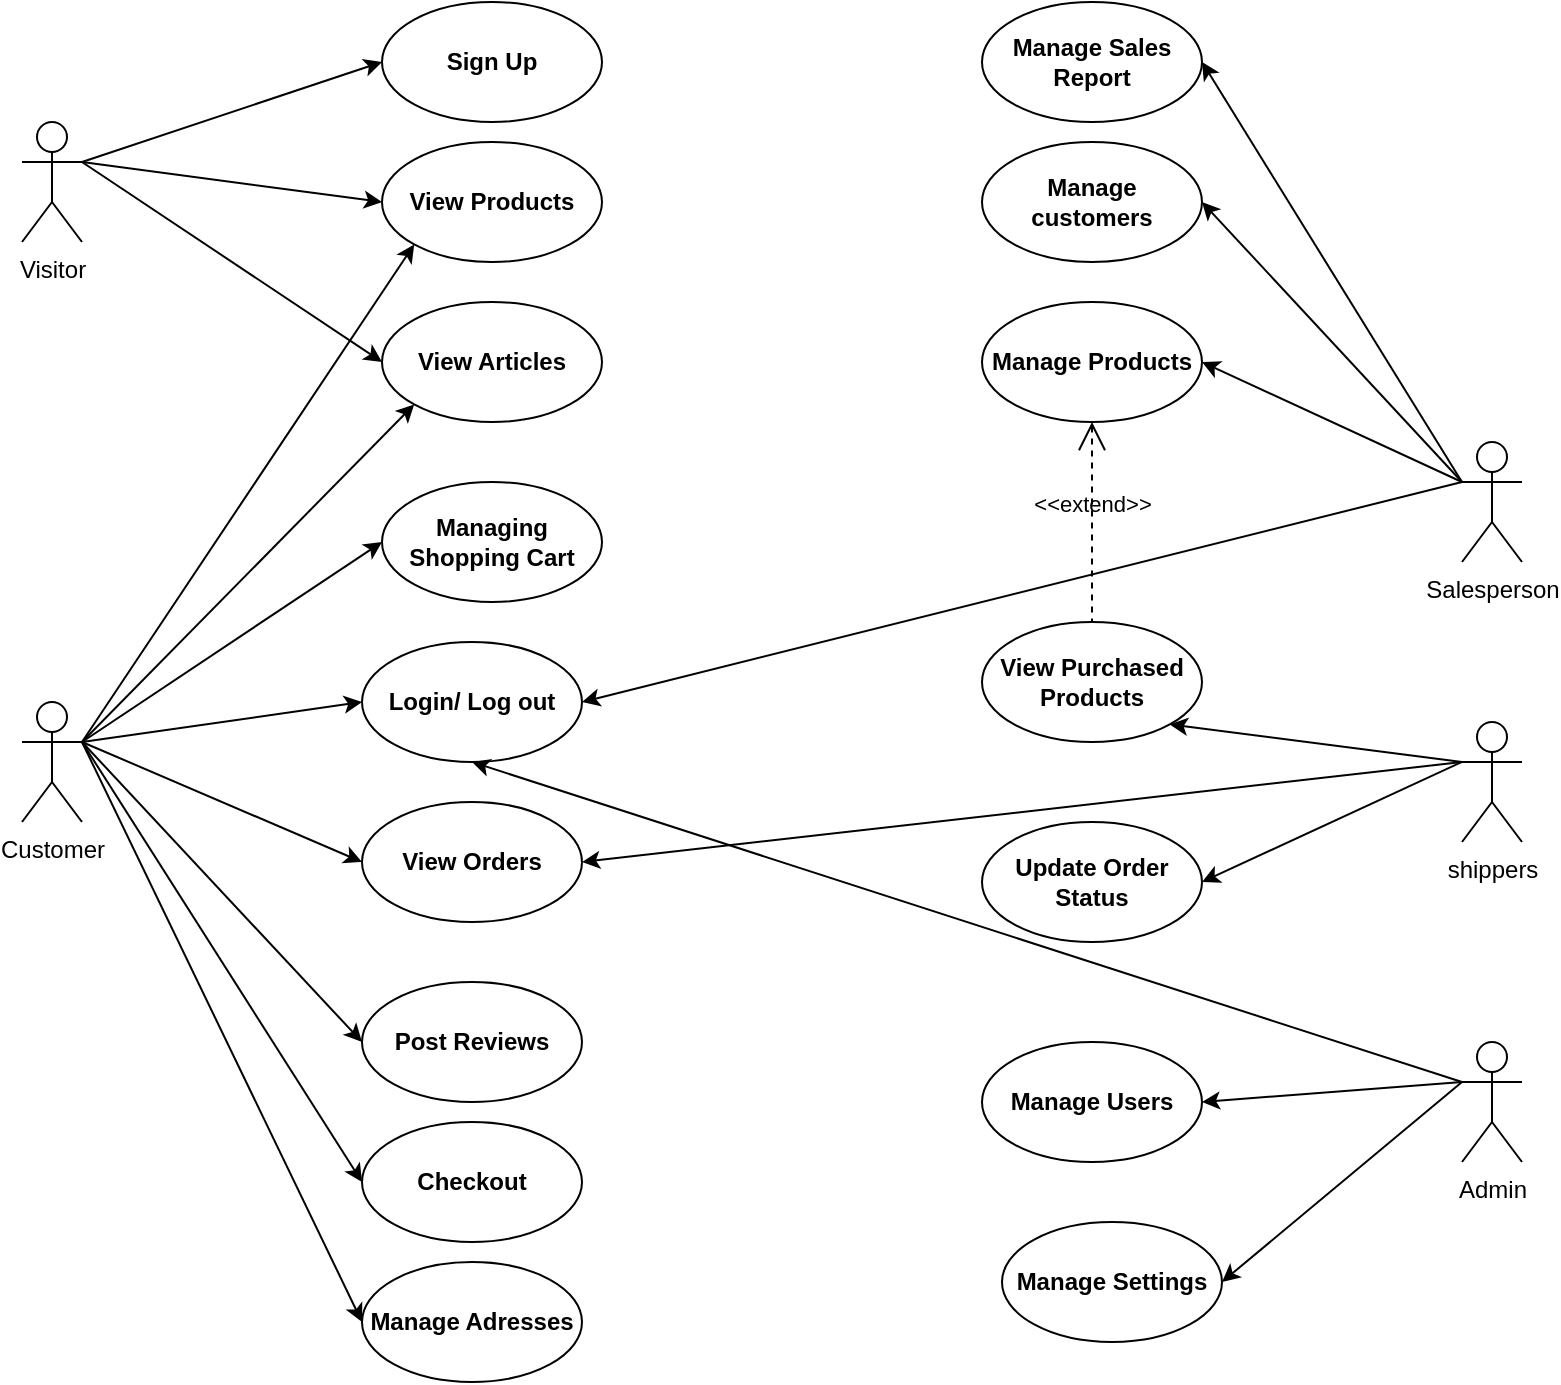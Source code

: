 <mxfile version="20.0.4" type="device" pages="4"><diagram id="m0kRPJLSFGfcrwx1oqtr" name="OverView"><mxGraphModel dx="868" dy="440" grid="0" gridSize="10" guides="1" tooltips="1" connect="1" arrows="1" fold="1" page="1" pageScale="1" pageWidth="850" pageHeight="1100" math="0" shadow="0"><root><mxCell id="0"/><mxCell id="1" parent="0"/><mxCell id="D4rfYUVeuQ4-kuxLs3pQ-1" value="Visitor" style="shape=umlActor;html=1;verticalLabelPosition=bottom;verticalAlign=top;align=center;" parent="1" vertex="1"><mxGeometry x="50" y="227" width="30" height="60" as="geometry"/></mxCell><mxCell id="D4rfYUVeuQ4-kuxLs3pQ-2" value="&lt;div&gt;Customer&lt;/div&gt;" style="shape=umlActor;html=1;verticalLabelPosition=bottom;verticalAlign=top;align=center;" parent="1" vertex="1"><mxGeometry x="50" y="517" width="30" height="60" as="geometry"/></mxCell><mxCell id="D4rfYUVeuQ4-kuxLs3pQ-3" value="Sign Up" style="shape=ellipse;html=1;strokeWidth=1;fontStyle=1;whiteSpace=wrap;align=center;perimeter=ellipsePerimeter;" parent="1" vertex="1"><mxGeometry x="230" y="167" width="110" height="60" as="geometry"/></mxCell><mxCell id="D4rfYUVeuQ4-kuxLs3pQ-4" value="View Products" style="shape=ellipse;html=1;strokeWidth=1;fontStyle=1;whiteSpace=wrap;align=center;perimeter=ellipsePerimeter;" parent="1" vertex="1"><mxGeometry x="230" y="237" width="110" height="60" as="geometry"/></mxCell><mxCell id="D4rfYUVeuQ4-kuxLs3pQ-5" value="&lt;div&gt;View Articles&lt;/div&gt;" style="shape=ellipse;html=1;strokeWidth=1;fontStyle=1;whiteSpace=wrap;align=center;perimeter=ellipsePerimeter;" parent="1" vertex="1"><mxGeometry x="230" y="317" width="110" height="60" as="geometry"/></mxCell><mxCell id="D4rfYUVeuQ4-kuxLs3pQ-6" value="&lt;div&gt;View Orders&lt;/div&gt;" style="shape=ellipse;html=1;strokeWidth=1;fontStyle=1;whiteSpace=wrap;align=center;perimeter=ellipsePerimeter;" parent="1" vertex="1"><mxGeometry x="220" y="567" width="110" height="60" as="geometry"/></mxCell><mxCell id="D4rfYUVeuQ4-kuxLs3pQ-7" value="Managing Shopping Cart" style="shape=ellipse;html=1;strokeWidth=1;fontStyle=1;whiteSpace=wrap;align=center;perimeter=ellipsePerimeter;" parent="1" vertex="1"><mxGeometry x="230" y="407" width="110" height="60" as="geometry"/></mxCell><mxCell id="D4rfYUVeuQ4-kuxLs3pQ-8" value="Post Reviews" style="shape=ellipse;html=1;strokeWidth=1;fontStyle=1;whiteSpace=wrap;align=center;perimeter=ellipsePerimeter;" parent="1" vertex="1"><mxGeometry x="220" y="657" width="110" height="60" as="geometry"/></mxCell><mxCell id="D4rfYUVeuQ4-kuxLs3pQ-9" value="Checkout" style="shape=ellipse;html=1;strokeWidth=1;fontStyle=1;whiteSpace=wrap;align=center;perimeter=ellipsePerimeter;" parent="1" vertex="1"><mxGeometry x="220" y="727" width="110" height="60" as="geometry"/></mxCell><mxCell id="D4rfYUVeuQ4-kuxLs3pQ-10" value="Manage Adresses" style="shape=ellipse;html=1;strokeWidth=1;fontStyle=1;whiteSpace=wrap;align=center;perimeter=ellipsePerimeter;" parent="1" vertex="1"><mxGeometry x="220" y="797" width="110" height="60" as="geometry"/></mxCell><mxCell id="D4rfYUVeuQ4-kuxLs3pQ-11" value="Salesperson" style="shape=umlActor;html=1;verticalLabelPosition=bottom;verticalAlign=top;align=center;" parent="1" vertex="1"><mxGeometry x="770" y="387" width="30" height="60" as="geometry"/></mxCell><mxCell id="D4rfYUVeuQ4-kuxLs3pQ-12" value="Manage Sales Report" style="shape=ellipse;html=1;strokeWidth=1;fontStyle=1;whiteSpace=wrap;align=center;perimeter=ellipsePerimeter;" parent="1" vertex="1"><mxGeometry x="530" y="167" width="110" height="60" as="geometry"/></mxCell><mxCell id="D4rfYUVeuQ4-kuxLs3pQ-13" value="Manage customers" style="shape=ellipse;html=1;strokeWidth=1;fontStyle=1;whiteSpace=wrap;align=center;perimeter=ellipsePerimeter;" parent="1" vertex="1"><mxGeometry x="530" y="237" width="110" height="60" as="geometry"/></mxCell><mxCell id="D4rfYUVeuQ4-kuxLs3pQ-15" value="Manage Products" style="shape=ellipse;html=1;strokeWidth=1;fontStyle=1;whiteSpace=wrap;align=center;perimeter=ellipsePerimeter;" parent="1" vertex="1"><mxGeometry x="530" y="317" width="110" height="60" as="geometry"/></mxCell><mxCell id="D4rfYUVeuQ4-kuxLs3pQ-16" value="shippers" style="shape=umlActor;html=1;verticalLabelPosition=bottom;verticalAlign=top;align=center;" parent="1" vertex="1"><mxGeometry x="770" y="527" width="30" height="60" as="geometry"/></mxCell><mxCell id="D4rfYUVeuQ4-kuxLs3pQ-17" value="Update Order Status" style="shape=ellipse;html=1;strokeWidth=1;fontStyle=1;whiteSpace=wrap;align=center;perimeter=ellipsePerimeter;" parent="1" vertex="1"><mxGeometry x="530" y="577" width="110" height="60" as="geometry"/></mxCell><mxCell id="D4rfYUVeuQ4-kuxLs3pQ-20" value="" style="endArrow=classic;html=1;rounded=0;exitX=1;exitY=0.333;exitDx=0;exitDy=0;exitPerimeter=0;entryX=0;entryY=0.5;entryDx=0;entryDy=0;" parent="1" source="D4rfYUVeuQ4-kuxLs3pQ-1" target="D4rfYUVeuQ4-kuxLs3pQ-3" edge="1"><mxGeometry width="50" height="50" relative="1" as="geometry"><mxPoint x="560" y="347" as="sourcePoint"/><mxPoint x="610" y="297" as="targetPoint"/></mxGeometry></mxCell><mxCell id="D4rfYUVeuQ4-kuxLs3pQ-23" value="" style="endArrow=classic;html=1;rounded=0;exitX=1;exitY=0.333;exitDx=0;exitDy=0;exitPerimeter=0;entryX=0;entryY=0.5;entryDx=0;entryDy=0;" parent="1" source="D4rfYUVeuQ4-kuxLs3pQ-1" target="D4rfYUVeuQ4-kuxLs3pQ-4" edge="1"><mxGeometry width="50" height="50" relative="1" as="geometry"><mxPoint x="90" y="337" as="sourcePoint"/><mxPoint x="220" y="337" as="targetPoint"/></mxGeometry></mxCell><mxCell id="D4rfYUVeuQ4-kuxLs3pQ-24" value="" style="endArrow=classic;html=1;rounded=0;exitX=1;exitY=0.333;exitDx=0;exitDy=0;exitPerimeter=0;entryX=0;entryY=0.5;entryDx=0;entryDy=0;" parent="1" source="D4rfYUVeuQ4-kuxLs3pQ-1" target="D4rfYUVeuQ4-kuxLs3pQ-5" edge="1"><mxGeometry width="50" height="50" relative="1" as="geometry"><mxPoint x="90" y="337" as="sourcePoint"/><mxPoint x="490" y="367" as="targetPoint"/></mxGeometry></mxCell><mxCell id="D4rfYUVeuQ4-kuxLs3pQ-25" value="" style="endArrow=classic;html=1;rounded=0;exitX=1;exitY=0.333;exitDx=0;exitDy=0;exitPerimeter=0;entryX=0;entryY=1;entryDx=0;entryDy=0;" parent="1" source="D4rfYUVeuQ4-kuxLs3pQ-2" target="D4rfYUVeuQ4-kuxLs3pQ-4" edge="1"><mxGeometry width="50" height="50" relative="1" as="geometry"><mxPoint x="560" y="437" as="sourcePoint"/><mxPoint x="610" y="387" as="targetPoint"/></mxGeometry></mxCell><mxCell id="D4rfYUVeuQ4-kuxLs3pQ-26" value="" style="endArrow=classic;html=1;rounded=0;exitX=1;exitY=0.333;exitDx=0;exitDy=0;exitPerimeter=0;entryX=0;entryY=1;entryDx=0;entryDy=0;" parent="1" source="D4rfYUVeuQ4-kuxLs3pQ-2" target="D4rfYUVeuQ4-kuxLs3pQ-5" edge="1"><mxGeometry width="50" height="50" relative="1" as="geometry"><mxPoint x="560" y="437" as="sourcePoint"/><mxPoint x="610" y="387" as="targetPoint"/></mxGeometry></mxCell><mxCell id="D4rfYUVeuQ4-kuxLs3pQ-27" value="" style="endArrow=classic;html=1;rounded=0;exitX=1;exitY=0.333;exitDx=0;exitDy=0;exitPerimeter=0;entryX=0;entryY=0.5;entryDx=0;entryDy=0;" parent="1" source="D4rfYUVeuQ4-kuxLs3pQ-2" target="D4rfYUVeuQ4-kuxLs3pQ-7" edge="1"><mxGeometry width="50" height="50" relative="1" as="geometry"><mxPoint x="560" y="437" as="sourcePoint"/><mxPoint x="610" y="387" as="targetPoint"/></mxGeometry></mxCell><mxCell id="D4rfYUVeuQ4-kuxLs3pQ-28" value="" style="endArrow=classic;html=1;rounded=0;exitX=1;exitY=0.333;exitDx=0;exitDy=0;exitPerimeter=0;entryX=0;entryY=0.5;entryDx=0;entryDy=0;" parent="1" source="D4rfYUVeuQ4-kuxLs3pQ-2" target="D4rfYUVeuQ4-kuxLs3pQ-8" edge="1"><mxGeometry width="50" height="50" relative="1" as="geometry"><mxPoint x="560" y="437" as="sourcePoint"/><mxPoint x="610" y="387" as="targetPoint"/></mxGeometry></mxCell><mxCell id="D4rfYUVeuQ4-kuxLs3pQ-29" value="" style="endArrow=classic;html=1;rounded=0;exitX=1;exitY=0.333;exitDx=0;exitDy=0;exitPerimeter=0;entryX=0;entryY=0.5;entryDx=0;entryDy=0;" parent="1" source="D4rfYUVeuQ4-kuxLs3pQ-2" target="D4rfYUVeuQ4-kuxLs3pQ-9" edge="1"><mxGeometry width="50" height="50" relative="1" as="geometry"><mxPoint x="560" y="437" as="sourcePoint"/><mxPoint x="610" y="387" as="targetPoint"/></mxGeometry></mxCell><mxCell id="D4rfYUVeuQ4-kuxLs3pQ-30" value="" style="endArrow=classic;html=1;rounded=0;exitX=1;exitY=0.333;exitDx=0;exitDy=0;exitPerimeter=0;entryX=0;entryY=0.5;entryDx=0;entryDy=0;" parent="1" source="D4rfYUVeuQ4-kuxLs3pQ-2" target="D4rfYUVeuQ4-kuxLs3pQ-10" edge="1"><mxGeometry width="50" height="50" relative="1" as="geometry"><mxPoint x="560" y="627" as="sourcePoint"/><mxPoint x="610" y="577" as="targetPoint"/></mxGeometry></mxCell><mxCell id="D4rfYUVeuQ4-kuxLs3pQ-31" value="" style="endArrow=classic;html=1;rounded=0;exitX=1;exitY=0.333;exitDx=0;exitDy=0;exitPerimeter=0;entryX=0;entryY=0.5;entryDx=0;entryDy=0;" parent="1" source="D4rfYUVeuQ4-kuxLs3pQ-2" target="D4rfYUVeuQ4-kuxLs3pQ-6" edge="1"><mxGeometry width="50" height="50" relative="1" as="geometry"><mxPoint x="560" y="537" as="sourcePoint"/><mxPoint x="610" y="487" as="targetPoint"/></mxGeometry></mxCell><mxCell id="D4rfYUVeuQ4-kuxLs3pQ-32" value="&amp;lt;&amp;lt;extend&amp;gt;&amp;gt;" style="edgeStyle=none;html=1;startArrow=open;endArrow=none;startSize=12;verticalAlign=bottom;dashed=1;labelBackgroundColor=none;rounded=0;exitX=0.5;exitY=1;exitDx=0;exitDy=0;entryX=0.5;entryY=0;entryDx=0;entryDy=0;" parent="1" source="D4rfYUVeuQ4-kuxLs3pQ-15" target="D4rfYUVeuQ4-kuxLs3pQ-34" edge="1"><mxGeometry width="160" relative="1" as="geometry"><mxPoint x="360" y="427" as="sourcePoint"/><mxPoint x="390" y="337" as="targetPoint"/></mxGeometry></mxCell><mxCell id="D4rfYUVeuQ4-kuxLs3pQ-34" value="View Purchased Products" style="shape=ellipse;html=1;strokeWidth=1;fontStyle=1;whiteSpace=wrap;align=center;perimeter=ellipsePerimeter;" parent="1" vertex="1"><mxGeometry x="530" y="477" width="110" height="60" as="geometry"/></mxCell><mxCell id="D4rfYUVeuQ4-kuxLs3pQ-36" value="" style="endArrow=classic;html=1;rounded=0;exitX=0;exitY=0.333;exitDx=0;exitDy=0;exitPerimeter=0;entryX=1;entryY=0.5;entryDx=0;entryDy=0;" parent="1" source="D4rfYUVeuQ4-kuxLs3pQ-11" target="D4rfYUVeuQ4-kuxLs3pQ-12" edge="1"><mxGeometry width="50" height="50" relative="1" as="geometry"><mxPoint x="420" y="487" as="sourcePoint"/><mxPoint x="470" y="437" as="targetPoint"/></mxGeometry></mxCell><mxCell id="D4rfYUVeuQ4-kuxLs3pQ-37" value="" style="endArrow=classic;html=1;rounded=0;exitX=0;exitY=0.333;exitDx=0;exitDy=0;exitPerimeter=0;entryX=1;entryY=0.5;entryDx=0;entryDy=0;" parent="1" source="D4rfYUVeuQ4-kuxLs3pQ-11" target="D4rfYUVeuQ4-kuxLs3pQ-13" edge="1"><mxGeometry width="50" height="50" relative="1" as="geometry"><mxPoint x="420" y="487" as="sourcePoint"/><mxPoint x="470" y="437" as="targetPoint"/></mxGeometry></mxCell><mxCell id="D4rfYUVeuQ4-kuxLs3pQ-38" value="" style="endArrow=classic;html=1;rounded=0;entryX=1;entryY=0.5;entryDx=0;entryDy=0;" parent="1" target="D4rfYUVeuQ4-kuxLs3pQ-15" edge="1"><mxGeometry width="50" height="50" relative="1" as="geometry"><mxPoint x="770" y="407" as="sourcePoint"/><mxPoint x="470" y="437" as="targetPoint"/></mxGeometry></mxCell><mxCell id="D4rfYUVeuQ4-kuxLs3pQ-39" value="" style="endArrow=classic;html=1;rounded=0;exitX=0;exitY=0.333;exitDx=0;exitDy=0;exitPerimeter=0;entryX=1;entryY=0.5;entryDx=0;entryDy=0;" parent="1" source="D4rfYUVeuQ4-kuxLs3pQ-16" target="D4rfYUVeuQ4-kuxLs3pQ-17" edge="1"><mxGeometry width="50" height="50" relative="1" as="geometry"><mxPoint x="560" y="637" as="sourcePoint"/><mxPoint x="610" y="587" as="targetPoint"/></mxGeometry></mxCell><mxCell id="D4rfYUVeuQ4-kuxLs3pQ-40" value="" style="endArrow=classic;html=1;rounded=0;entryX=1;entryY=0.5;entryDx=0;entryDy=0;" parent="1" target="D4rfYUVeuQ4-kuxLs3pQ-6" edge="1"><mxGeometry width="50" height="50" relative="1" as="geometry"><mxPoint x="770" y="547" as="sourcePoint"/><mxPoint x="610" y="587" as="targetPoint"/></mxGeometry></mxCell><mxCell id="D4rfYUVeuQ4-kuxLs3pQ-41" value="" style="endArrow=classic;html=1;rounded=0;entryX=1;entryY=1;entryDx=0;entryDy=0;exitX=0;exitY=0.333;exitDx=0;exitDy=0;exitPerimeter=0;" parent="1" source="D4rfYUVeuQ4-kuxLs3pQ-16" target="D4rfYUVeuQ4-kuxLs3pQ-34" edge="1"><mxGeometry width="50" height="50" relative="1" as="geometry"><mxPoint x="760" y="597" as="sourcePoint"/><mxPoint x="610" y="587" as="targetPoint"/></mxGeometry></mxCell><mxCell id="D4rfYUVeuQ4-kuxLs3pQ-43" value="Manage Settings" style="shape=ellipse;html=1;strokeWidth=1;fontStyle=1;whiteSpace=wrap;align=center;perimeter=ellipsePerimeter;" parent="1" vertex="1"><mxGeometry x="540" y="777" width="110" height="60" as="geometry"/></mxCell><mxCell id="D4rfYUVeuQ4-kuxLs3pQ-44" value="Manage Users" style="shape=ellipse;html=1;strokeWidth=1;fontStyle=1;whiteSpace=wrap;align=center;perimeter=ellipsePerimeter;" parent="1" vertex="1"><mxGeometry x="530" y="687" width="110" height="60" as="geometry"/></mxCell><mxCell id="D4rfYUVeuQ4-kuxLs3pQ-45" value="Admin" style="shape=umlActor;html=1;verticalLabelPosition=bottom;verticalAlign=top;align=center;" parent="1" vertex="1"><mxGeometry x="770" y="687" width="30" height="60" as="geometry"/></mxCell><mxCell id="D4rfYUVeuQ4-kuxLs3pQ-46" value="" style="endArrow=classic;html=1;rounded=0;exitX=0;exitY=0.333;exitDx=0;exitDy=0;exitPerimeter=0;entryX=1;entryY=0.5;entryDx=0;entryDy=0;" parent="1" source="D4rfYUVeuQ4-kuxLs3pQ-45" target="D4rfYUVeuQ4-kuxLs3pQ-43" edge="1"><mxGeometry width="50" height="50" relative="1" as="geometry"><mxPoint x="510" y="607" as="sourcePoint"/><mxPoint x="560" y="557" as="targetPoint"/></mxGeometry></mxCell><mxCell id="D4rfYUVeuQ4-kuxLs3pQ-47" value="" style="endArrow=classic;html=1;rounded=0;exitX=0;exitY=0.333;exitDx=0;exitDy=0;exitPerimeter=0;entryX=1;entryY=0.5;entryDx=0;entryDy=0;" parent="1" source="D4rfYUVeuQ4-kuxLs3pQ-45" target="D4rfYUVeuQ4-kuxLs3pQ-44" edge="1"><mxGeometry width="50" height="50" relative="1" as="geometry"><mxPoint x="510" y="607" as="sourcePoint"/><mxPoint x="560" y="557" as="targetPoint"/></mxGeometry></mxCell><mxCell id="D4rfYUVeuQ4-kuxLs3pQ-49" value="Login/ Log out" style="shape=ellipse;html=1;strokeWidth=1;fontStyle=1;whiteSpace=wrap;align=center;perimeter=ellipsePerimeter;" parent="1" vertex="1"><mxGeometry x="220" y="487" width="110" height="60" as="geometry"/></mxCell><mxCell id="D4rfYUVeuQ4-kuxLs3pQ-51" value="" style="endArrow=classic;html=1;rounded=0;entryX=0;entryY=0.5;entryDx=0;entryDy=0;" parent="1" target="D4rfYUVeuQ4-kuxLs3pQ-49" edge="1"><mxGeometry width="50" height="50" relative="1" as="geometry"><mxPoint x="80" y="537" as="sourcePoint"/><mxPoint x="560" y="507" as="targetPoint"/></mxGeometry></mxCell><mxCell id="D4rfYUVeuQ4-kuxLs3pQ-53" value="" style="endArrow=classic;html=1;rounded=0;exitX=0;exitY=0.333;exitDx=0;exitDy=0;exitPerimeter=0;entryX=1;entryY=0.5;entryDx=0;entryDy=0;" parent="1" source="D4rfYUVeuQ4-kuxLs3pQ-11" target="D4rfYUVeuQ4-kuxLs3pQ-49" edge="1"><mxGeometry width="50" height="50" relative="1" as="geometry"><mxPoint x="510" y="557" as="sourcePoint"/><mxPoint x="560" y="507" as="targetPoint"/></mxGeometry></mxCell><mxCell id="D4rfYUVeuQ4-kuxLs3pQ-54" value="" style="endArrow=classic;html=1;rounded=0;entryX=0.5;entryY=1;entryDx=0;entryDy=0;" parent="1" target="D4rfYUVeuQ4-kuxLs3pQ-49" edge="1"><mxGeometry width="50" height="50" relative="1" as="geometry"><mxPoint x="770" y="707" as="sourcePoint"/><mxPoint x="560" y="507" as="targetPoint"/></mxGeometry></mxCell></root></mxGraphModel></diagram><diagram id="jI_pz37r9VSnansY_InR" name="Backend-Details"><mxGraphModel dx="2586" dy="880" grid="0" gridSize="10" guides="1" tooltips="1" connect="1" arrows="1" fold="1" page="1" pageScale="1" pageWidth="850" pageHeight="1100" math="0" shadow="0"><root><mxCell id="0"/><mxCell id="1" parent="0"/><mxCell id="lDTyq7zuUkpMbiLYHB47-1" value="Admin" style="shape=umlActor;html=1;verticalLabelPosition=bottom;verticalAlign=top;align=center;" parent="1" vertex="1"><mxGeometry x="-32" y="1248" width="30" height="60" as="geometry"/></mxCell><mxCell id="ZmQSTipmhx0dso9KcOuc-7" style="edgeStyle=orthogonalEdgeStyle;rounded=0;orthogonalLoop=1;jettySize=auto;html=1;entryX=0;entryY=0.5;entryDx=0;entryDy=0;dashed=1;" parent="1" source="lDTyq7zuUkpMbiLYHB47-2" target="lDTyq7zuUkpMbiLYHB47-4" edge="1"><mxGeometry relative="1" as="geometry"><Array as="points"><mxPoint x="350" y="340"/><mxPoint x="350" y="150"/></Array></mxGeometry></mxCell><mxCell id="ZmQSTipmhx0dso9KcOuc-8" style="edgeStyle=orthogonalEdgeStyle;rounded=0;orthogonalLoop=1;jettySize=auto;html=1;entryX=0;entryY=0.5;entryDx=0;entryDy=0;dashed=1;" parent="1" source="lDTyq7zuUkpMbiLYHB47-2" target="lDTyq7zuUkpMbiLYHB47-9" edge="1"><mxGeometry relative="1" as="geometry"><Array as="points"><mxPoint x="350" y="340"/><mxPoint x="350" y="240"/></Array></mxGeometry></mxCell><mxCell id="ZmQSTipmhx0dso9KcOuc-9" style="edgeStyle=orthogonalEdgeStyle;rounded=0;orthogonalLoop=1;jettySize=auto;html=1;entryX=0;entryY=0.5;entryDx=0;entryDy=0;dashed=1;" parent="1" source="lDTyq7zuUkpMbiLYHB47-2" target="lDTyq7zuUkpMbiLYHB47-10" edge="1"><mxGeometry relative="1" as="geometry"/></mxCell><mxCell id="ZmQSTipmhx0dso9KcOuc-10" style="edgeStyle=orthogonalEdgeStyle;rounded=0;orthogonalLoop=1;jettySize=auto;html=1;entryX=0;entryY=0.5;entryDx=0;entryDy=0;dashed=1;" parent="1" source="lDTyq7zuUkpMbiLYHB47-2" target="lDTyq7zuUkpMbiLYHB47-3" edge="1"><mxGeometry relative="1" as="geometry"><Array as="points"><mxPoint x="350" y="340"/><mxPoint x="350" y="430"/></Array></mxGeometry></mxCell><mxCell id="ZmQSTipmhx0dso9KcOuc-11" style="edgeStyle=orthogonalEdgeStyle;rounded=0;orthogonalLoop=1;jettySize=auto;html=1;entryX=0;entryY=0.5;entryDx=0;entryDy=0;dashed=1;" parent="1" source="lDTyq7zuUkpMbiLYHB47-2" target="lDTyq7zuUkpMbiLYHB47-13" edge="1"><mxGeometry relative="1" as="geometry"><Array as="points"><mxPoint x="350" y="340"/><mxPoint x="350" y="540"/></Array></mxGeometry></mxCell><mxCell id="lDTyq7zuUkpMbiLYHB47-2" value="Manage Users" style="shape=ellipse;html=1;strokeWidth=1;fontStyle=0;whiteSpace=wrap;align=center;perimeter=ellipsePerimeter;" parent="1" vertex="1"><mxGeometry x="170" y="310" width="120" height="60" as="geometry"/></mxCell><mxCell id="lDTyq7zuUkpMbiLYHB47-3" value="&lt;div&gt;Delete User&lt;/div&gt;" style="shape=ellipse;html=1;strokeWidth=1;fontStyle=0;whiteSpace=wrap;align=center;perimeter=ellipsePerimeter;" parent="1" vertex="1"><mxGeometry x="395" y="400" width="120" height="60" as="geometry"/></mxCell><mxCell id="lDTyq7zuUkpMbiLYHB47-4" value="&lt;div&gt;List Users&lt;/div&gt;" style="shape=ellipse;html=1;strokeWidth=1;fontStyle=0;whiteSpace=wrap;align=center;perimeter=ellipsePerimeter;" parent="1" vertex="1"><mxGeometry x="395" y="120" width="120" height="60" as="geometry"/></mxCell><mxCell id="ZmQSTipmhx0dso9KcOuc-13" style="edgeStyle=orthogonalEdgeStyle;rounded=0;orthogonalLoop=1;jettySize=auto;html=1;entryX=1;entryY=0.5;entryDx=0;entryDy=0;dashed=1;" parent="1" source="lDTyq7zuUkpMbiLYHB47-5" target="lDTyq7zuUkpMbiLYHB47-4" edge="1"><mxGeometry relative="1" as="geometry"><Array as="points"><mxPoint x="580" y="70"/><mxPoint x="580" y="150"/></Array></mxGeometry></mxCell><mxCell id="lDTyq7zuUkpMbiLYHB47-5" value="&lt;div&gt;Sort Users&lt;/div&gt;" style="shape=ellipse;html=1;strokeWidth=1;fontStyle=0;whiteSpace=wrap;align=center;perimeter=ellipsePerimeter;" parent="1" vertex="1"><mxGeometry x="600" y="50" width="120" height="60" as="geometry"/></mxCell><mxCell id="ZmQSTipmhx0dso9KcOuc-14" style="edgeStyle=orthogonalEdgeStyle;rounded=0;orthogonalLoop=1;jettySize=auto;html=1;entryX=1;entryY=0.5;entryDx=0;entryDy=0;dashed=1;" parent="1" source="lDTyq7zuUkpMbiLYHB47-6" target="lDTyq7zuUkpMbiLYHB47-4" edge="1"><mxGeometry relative="1" as="geometry"/></mxCell><mxCell id="lDTyq7zuUkpMbiLYHB47-6" value="&lt;div&gt;Search Users&lt;/div&gt;" style="shape=ellipse;html=1;strokeWidth=1;fontStyle=0;whiteSpace=wrap;align=center;perimeter=ellipsePerimeter;" parent="1" vertex="1"><mxGeometry x="600" y="120" width="120" height="60" as="geometry"/></mxCell><mxCell id="lDTyq7zuUkpMbiLYHB47-7" value="Use Pagination" style="shape=ellipse;html=1;strokeWidth=1;fontStyle=0;whiteSpace=wrap;align=center;perimeter=ellipsePerimeter;" parent="1" vertex="1"><mxGeometry x="600" y="190" width="120" height="60" as="geometry"/></mxCell><mxCell id="lDTyq7zuUkpMbiLYHB47-9" value="&lt;div&gt;Create New User&lt;/div&gt;" style="shape=ellipse;html=1;strokeWidth=1;fontStyle=0;whiteSpace=wrap;align=center;perimeter=ellipsePerimeter;" parent="1" vertex="1"><mxGeometry x="395" y="210" width="120" height="60" as="geometry"/></mxCell><mxCell id="lDTyq7zuUkpMbiLYHB47-10" value="&lt;div&gt;Update Existing User&lt;/div&gt;" style="shape=ellipse;html=1;strokeWidth=1;fontStyle=0;whiteSpace=wrap;align=center;perimeter=ellipsePerimeter;" parent="1" vertex="1"><mxGeometry x="395" y="310" width="120" height="60" as="geometry"/></mxCell><mxCell id="ZmQSTipmhx0dso9KcOuc-19" style="edgeStyle=orthogonalEdgeStyle;rounded=0;orthogonalLoop=1;jettySize=auto;html=1;entryX=1;entryY=0.5;entryDx=0;entryDy=0;dashed=1;" parent="1" source="lDTyq7zuUkpMbiLYHB47-11" target="lDTyq7zuUkpMbiLYHB47-10" edge="1"><mxGeometry relative="1" as="geometry"><Array as="points"><mxPoint x="580" y="300"/><mxPoint x="580" y="340"/></Array></mxGeometry></mxCell><mxCell id="lDTyq7zuUkpMbiLYHB47-11" value="Update Details" style="shape=ellipse;html=1;strokeWidth=1;fontStyle=0;whiteSpace=wrap;align=center;perimeter=ellipsePerimeter;" parent="1" vertex="1"><mxGeometry x="600" y="270" width="120" height="60" as="geometry"/></mxCell><mxCell id="ZmQSTipmhx0dso9KcOuc-20" style="edgeStyle=orthogonalEdgeStyle;rounded=0;orthogonalLoop=1;jettySize=auto;html=1;entryX=1;entryY=0.5;entryDx=0;entryDy=0;dashed=1;" parent="1" source="lDTyq7zuUkpMbiLYHB47-12" target="lDTyq7zuUkpMbiLYHB47-10" edge="1"><mxGeometry relative="1" as="geometry"><Array as="points"><mxPoint x="580" y="380"/><mxPoint x="580" y="340"/></Array></mxGeometry></mxCell><mxCell id="lDTyq7zuUkpMbiLYHB47-12" value="Enable/Disable User" style="shape=ellipse;html=1;strokeWidth=1;fontStyle=0;whiteSpace=wrap;align=center;perimeter=ellipsePerimeter;" parent="1" vertex="1"><mxGeometry x="600" y="350" width="120" height="60" as="geometry"/></mxCell><mxCell id="lDTyq7zuUkpMbiLYHB47-13" value="Export Users Information" style="shape=ellipse;html=1;strokeWidth=1;fontStyle=0;whiteSpace=wrap;align=center;perimeter=ellipsePerimeter;" parent="1" vertex="1"><mxGeometry x="395" y="510" width="120" height="60" as="geometry"/></mxCell><mxCell id="ZmQSTipmhx0dso9KcOuc-22" style="edgeStyle=orthogonalEdgeStyle;rounded=0;orthogonalLoop=1;jettySize=auto;html=1;entryX=1;entryY=0.5;entryDx=0;entryDy=0;dashed=1;" parent="1" source="lDTyq7zuUkpMbiLYHB47-14" target="lDTyq7zuUkpMbiLYHB47-13" edge="1"><mxGeometry relative="1" as="geometry"><Array as="points"><mxPoint x="580" y="460"/><mxPoint x="580" y="540"/></Array></mxGeometry></mxCell><mxCell id="lDTyq7zuUkpMbiLYHB47-14" value="Export to CSV" style="shape=ellipse;html=1;strokeWidth=1;fontStyle=0;whiteSpace=wrap;align=center;perimeter=ellipsePerimeter;" parent="1" vertex="1"><mxGeometry x="600" y="430" width="120" height="60" as="geometry"/></mxCell><mxCell id="ZmQSTipmhx0dso9KcOuc-23" style="edgeStyle=orthogonalEdgeStyle;rounded=0;orthogonalLoop=1;jettySize=auto;html=1;entryX=1;entryY=0.5;entryDx=0;entryDy=0;dashed=1;" parent="1" source="lDTyq7zuUkpMbiLYHB47-15" target="lDTyq7zuUkpMbiLYHB47-13" edge="1"><mxGeometry relative="1" as="geometry"><Array as="points"><mxPoint x="550" y="540"/><mxPoint x="550" y="540"/></Array></mxGeometry></mxCell><mxCell id="lDTyq7zuUkpMbiLYHB47-15" value="Export to PDF" style="shape=ellipse;html=1;strokeWidth=1;fontStyle=0;whiteSpace=wrap;align=center;perimeter=ellipsePerimeter;" parent="1" vertex="1"><mxGeometry x="600" y="510" width="120" height="60" as="geometry"/></mxCell><mxCell id="ZmQSTipmhx0dso9KcOuc-24" style="edgeStyle=orthogonalEdgeStyle;rounded=0;orthogonalLoop=1;jettySize=auto;html=1;entryX=1;entryY=0.5;entryDx=0;entryDy=0;dashed=1;dashPattern=1 1;" parent="1" source="lDTyq7zuUkpMbiLYHB47-16" target="lDTyq7zuUkpMbiLYHB47-13" edge="1"><mxGeometry relative="1" as="geometry"><Array as="points"><mxPoint x="580" y="610"/><mxPoint x="580" y="540"/></Array></mxGeometry></mxCell><mxCell id="lDTyq7zuUkpMbiLYHB47-16" value="Export to Excel" style="shape=ellipse;html=1;strokeWidth=1;fontStyle=0;whiteSpace=wrap;align=center;perimeter=ellipsePerimeter;" parent="1" vertex="1"><mxGeometry x="600" y="580" width="120" height="60" as="geometry"/></mxCell><mxCell id="ZmQSTipmhx0dso9KcOuc-2" value="" style="endArrow=classic;html=1;rounded=0;exitX=1;exitY=0.333;exitDx=0;exitDy=0;exitPerimeter=0;entryX=0;entryY=0.5;entryDx=0;entryDy=0;" parent="1" source="lDTyq7zuUkpMbiLYHB47-1" target="lDTyq7zuUkpMbiLYHB47-2" edge="1"><mxGeometry width="50" height="50" relative="1" as="geometry"><mxPoint x="420" y="490" as="sourcePoint"/><mxPoint x="470" y="440" as="targetPoint"/></mxGeometry></mxCell><mxCell id="ZmQSTipmhx0dso9KcOuc-16" value="Include" style="text;html=1;strokeColor=none;fillColor=none;align=center;verticalAlign=middle;whiteSpace=wrap;rounded=0;" parent="1" vertex="1"><mxGeometry x="290" y="310" width="60" height="30" as="geometry"/></mxCell><mxCell id="ZmQSTipmhx0dso9KcOuc-12" value="Extend" style="text;html=1;strokeColor=none;fillColor=none;align=center;verticalAlign=middle;whiteSpace=wrap;rounded=0;" parent="1" vertex="1"><mxGeometry x="515" y="120" width="60" height="30" as="geometry"/></mxCell><mxCell id="ZmQSTipmhx0dso9KcOuc-17" value="" style="edgeStyle=orthogonalEdgeStyle;rounded=0;orthogonalLoop=1;jettySize=auto;html=1;dashed=1;endArrow=none;" parent="1" source="lDTyq7zuUkpMbiLYHB47-7" edge="1"><mxGeometry relative="1" as="geometry"><mxPoint x="600" y="220" as="sourcePoint"/><mxPoint x="520" y="150" as="targetPoint"/><Array as="points"><mxPoint x="580" y="220"/><mxPoint x="580" y="150"/></Array></mxGeometry></mxCell><mxCell id="ZmQSTipmhx0dso9KcOuc-21" value="Extend" style="text;html=1;strokeColor=none;fillColor=none;align=center;verticalAlign=middle;whiteSpace=wrap;rounded=0;" parent="1" vertex="1"><mxGeometry x="515" y="310" width="60" height="30" as="geometry"/></mxCell><mxCell id="ZmQSTipmhx0dso9KcOuc-25" value="Extend" style="text;html=1;strokeColor=none;fillColor=none;align=center;verticalAlign=middle;whiteSpace=wrap;rounded=0;" parent="1" vertex="1"><mxGeometry x="515" y="510" width="60" height="30" as="geometry"/></mxCell><mxCell id="cOMVzKJ92o5PI07x_Ag6-1" style="edgeStyle=orthogonalEdgeStyle;rounded=0;orthogonalLoop=1;jettySize=auto;html=1;entryX=0;entryY=0.5;entryDx=0;entryDy=0;dashed=1;" parent="1" source="cOMVzKJ92o5PI07x_Ag6-6" target="cOMVzKJ92o5PI07x_Ag6-8" edge="1"><mxGeometry relative="1" as="geometry"><Array as="points"><mxPoint x="350" y="960"/><mxPoint x="350" y="770"/></Array></mxGeometry></mxCell><mxCell id="cOMVzKJ92o5PI07x_Ag6-2" style="edgeStyle=orthogonalEdgeStyle;rounded=0;orthogonalLoop=1;jettySize=auto;html=1;entryX=0;entryY=0.5;entryDx=0;entryDy=0;dashed=1;" parent="1" source="cOMVzKJ92o5PI07x_Ag6-6" target="cOMVzKJ92o5PI07x_Ag6-14" edge="1"><mxGeometry relative="1" as="geometry"><Array as="points"><mxPoint x="350" y="960"/><mxPoint x="350" y="860"/></Array></mxGeometry></mxCell><mxCell id="cOMVzKJ92o5PI07x_Ag6-3" style="edgeStyle=orthogonalEdgeStyle;rounded=0;orthogonalLoop=1;jettySize=auto;html=1;entryX=0;entryY=0.5;entryDx=0;entryDy=0;dashed=1;" parent="1" source="cOMVzKJ92o5PI07x_Ag6-6" target="cOMVzKJ92o5PI07x_Ag6-15" edge="1"><mxGeometry relative="1" as="geometry"/></mxCell><mxCell id="cOMVzKJ92o5PI07x_Ag6-4" style="edgeStyle=orthogonalEdgeStyle;rounded=0;orthogonalLoop=1;jettySize=auto;html=1;entryX=0;entryY=0.5;entryDx=0;entryDy=0;dashed=1;" parent="1" source="cOMVzKJ92o5PI07x_Ag6-6" target="cOMVzKJ92o5PI07x_Ag6-7" edge="1"><mxGeometry relative="1" as="geometry"><Array as="points"><mxPoint x="350" y="960"/><mxPoint x="350" y="1050"/></Array></mxGeometry></mxCell><mxCell id="cOMVzKJ92o5PI07x_Ag6-5" style="edgeStyle=orthogonalEdgeStyle;rounded=0;orthogonalLoop=1;jettySize=auto;html=1;entryX=0;entryY=0.5;entryDx=0;entryDy=0;dashed=1;" parent="1" source="cOMVzKJ92o5PI07x_Ag6-6" target="cOMVzKJ92o5PI07x_Ag6-20" edge="1"><mxGeometry relative="1" as="geometry"><Array as="points"><mxPoint x="350" y="960"/><mxPoint x="350" y="1160"/></Array></mxGeometry></mxCell><mxCell id="cOMVzKJ92o5PI07x_Ag6-6" value="Manage Categories" style="shape=ellipse;html=1;strokeWidth=1;fontStyle=0;whiteSpace=wrap;align=center;perimeter=ellipsePerimeter;" parent="1" vertex="1"><mxGeometry x="170" y="930" width="120" height="60" as="geometry"/></mxCell><mxCell id="cOMVzKJ92o5PI07x_Ag6-7" value="&lt;div&gt;Delete Category&lt;/div&gt;" style="shape=ellipse;html=1;strokeWidth=1;fontStyle=0;whiteSpace=wrap;align=center;perimeter=ellipsePerimeter;" parent="1" vertex="1"><mxGeometry x="395" y="1020" width="120" height="60" as="geometry"/></mxCell><mxCell id="cOMVzKJ92o5PI07x_Ag6-8" value="&lt;div&gt;List Categories&lt;/div&gt;" style="shape=ellipse;html=1;strokeWidth=1;fontStyle=0;whiteSpace=wrap;align=center;perimeter=ellipsePerimeter;" parent="1" vertex="1"><mxGeometry x="395" y="740" width="120" height="60" as="geometry"/></mxCell><mxCell id="cOMVzKJ92o5PI07x_Ag6-9" style="edgeStyle=orthogonalEdgeStyle;rounded=0;orthogonalLoop=1;jettySize=auto;html=1;entryX=1;entryY=0.5;entryDx=0;entryDy=0;dashed=1;" parent="1" source="cOMVzKJ92o5PI07x_Ag6-10" target="cOMVzKJ92o5PI07x_Ag6-8" edge="1"><mxGeometry relative="1" as="geometry"><Array as="points"><mxPoint x="580" y="690"/><mxPoint x="580" y="770"/></Array></mxGeometry></mxCell><mxCell id="cOMVzKJ92o5PI07x_Ag6-10" value="&lt;div&gt;Sort Categories&lt;/div&gt;" style="shape=ellipse;html=1;strokeWidth=1;fontStyle=0;whiteSpace=wrap;align=center;perimeter=ellipsePerimeter;" parent="1" vertex="1"><mxGeometry x="600" y="670" width="120" height="60" as="geometry"/></mxCell><mxCell id="cOMVzKJ92o5PI07x_Ag6-11" style="edgeStyle=orthogonalEdgeStyle;rounded=0;orthogonalLoop=1;jettySize=auto;html=1;entryX=1;entryY=0.5;entryDx=0;entryDy=0;dashed=1;" parent="1" source="cOMVzKJ92o5PI07x_Ag6-12" target="cOMVzKJ92o5PI07x_Ag6-8" edge="1"><mxGeometry relative="1" as="geometry"/></mxCell><mxCell id="cOMVzKJ92o5PI07x_Ag6-12" value="&lt;div&gt;Search Categories&lt;/div&gt;" style="shape=ellipse;html=1;strokeWidth=1;fontStyle=0;whiteSpace=wrap;align=center;perimeter=ellipsePerimeter;" parent="1" vertex="1"><mxGeometry x="600" y="740" width="120" height="60" as="geometry"/></mxCell><mxCell id="cOMVzKJ92o5PI07x_Ag6-13" value="Use Pagination" style="shape=ellipse;html=1;strokeWidth=1;fontStyle=0;whiteSpace=wrap;align=center;perimeter=ellipsePerimeter;" parent="1" vertex="1"><mxGeometry x="600" y="810" width="120" height="60" as="geometry"/></mxCell><mxCell id="cOMVzKJ92o5PI07x_Ag6-14" value="&lt;div&gt;Create New &lt;br&gt;&lt;/div&gt;&lt;div&gt;Category&lt;/div&gt;" style="shape=ellipse;html=1;strokeWidth=1;fontStyle=0;whiteSpace=wrap;align=center;perimeter=ellipsePerimeter;" parent="1" vertex="1"><mxGeometry x="395" y="830" width="120" height="60" as="geometry"/></mxCell><mxCell id="cOMVzKJ92o5PI07x_Ag6-15" value="&lt;div&gt;Update Existing Category&lt;/div&gt;" style="shape=ellipse;html=1;strokeWidth=1;fontStyle=0;whiteSpace=wrap;align=center;perimeter=ellipsePerimeter;" parent="1" vertex="1"><mxGeometry x="395" y="930" width="120" height="60" as="geometry"/></mxCell><mxCell id="cOMVzKJ92o5PI07x_Ag6-16" style="edgeStyle=orthogonalEdgeStyle;rounded=0;orthogonalLoop=1;jettySize=auto;html=1;entryX=1;entryY=0.5;entryDx=0;entryDy=0;dashed=1;" parent="1" source="cOMVzKJ92o5PI07x_Ag6-17" target="cOMVzKJ92o5PI07x_Ag6-15" edge="1"><mxGeometry relative="1" as="geometry"><Array as="points"><mxPoint x="580" y="920"/><mxPoint x="580" y="960"/></Array></mxGeometry></mxCell><mxCell id="cOMVzKJ92o5PI07x_Ag6-17" value="Update Details" style="shape=ellipse;html=1;strokeWidth=1;fontStyle=0;whiteSpace=wrap;align=center;perimeter=ellipsePerimeter;" parent="1" vertex="1"><mxGeometry x="600" y="890" width="120" height="60" as="geometry"/></mxCell><mxCell id="cOMVzKJ92o5PI07x_Ag6-18" style="edgeStyle=orthogonalEdgeStyle;rounded=0;orthogonalLoop=1;jettySize=auto;html=1;entryX=1;entryY=0.5;entryDx=0;entryDy=0;dashed=1;" parent="1" source="cOMVzKJ92o5PI07x_Ag6-19" target="cOMVzKJ92o5PI07x_Ag6-15" edge="1"><mxGeometry relative="1" as="geometry"><Array as="points"><mxPoint x="580" y="1000"/><mxPoint x="580" y="960"/></Array></mxGeometry></mxCell><mxCell id="cOMVzKJ92o5PI07x_Ag6-19" value="Enable/Disable Category" style="shape=ellipse;html=1;strokeWidth=1;fontStyle=0;whiteSpace=wrap;align=center;perimeter=ellipsePerimeter;" parent="1" vertex="1"><mxGeometry x="600" y="970" width="120" height="60" as="geometry"/></mxCell><mxCell id="cOMVzKJ92o5PI07x_Ag6-20" value="Export Categories Information" style="shape=ellipse;html=1;strokeWidth=1;fontStyle=0;whiteSpace=wrap;align=center;perimeter=ellipsePerimeter;" parent="1" vertex="1"><mxGeometry x="395" y="1130" width="120" height="60" as="geometry"/></mxCell><mxCell id="cOMVzKJ92o5PI07x_Ag6-21" style="edgeStyle=orthogonalEdgeStyle;rounded=0;orthogonalLoop=1;jettySize=auto;html=1;entryX=1;entryY=0.5;entryDx=0;entryDy=0;dashed=1;" parent="1" source="cOMVzKJ92o5PI07x_Ag6-22" target="cOMVzKJ92o5PI07x_Ag6-20" edge="1"><mxGeometry relative="1" as="geometry"><Array as="points"><mxPoint x="580" y="1080"/><mxPoint x="580" y="1160"/></Array></mxGeometry></mxCell><mxCell id="cOMVzKJ92o5PI07x_Ag6-22" value="Export to CSV" style="shape=ellipse;html=1;strokeWidth=1;fontStyle=0;whiteSpace=wrap;align=center;perimeter=ellipsePerimeter;" parent="1" vertex="1"><mxGeometry x="600" y="1050" width="120" height="60" as="geometry"/></mxCell><mxCell id="cOMVzKJ92o5PI07x_Ag6-23" style="edgeStyle=orthogonalEdgeStyle;rounded=0;orthogonalLoop=1;jettySize=auto;html=1;entryX=1;entryY=0.5;entryDx=0;entryDy=0;dashed=1;" parent="1" source="cOMVzKJ92o5PI07x_Ag6-24" target="cOMVzKJ92o5PI07x_Ag6-20" edge="1"><mxGeometry relative="1" as="geometry"><Array as="points"><mxPoint x="550" y="1160"/><mxPoint x="550" y="1160"/></Array></mxGeometry></mxCell><mxCell id="cOMVzKJ92o5PI07x_Ag6-24" value="Export to PDF" style="shape=ellipse;html=1;strokeWidth=1;fontStyle=0;whiteSpace=wrap;align=center;perimeter=ellipsePerimeter;" parent="1" vertex="1"><mxGeometry x="600" y="1130" width="120" height="60" as="geometry"/></mxCell><mxCell id="cOMVzKJ92o5PI07x_Ag6-25" style="edgeStyle=orthogonalEdgeStyle;rounded=0;orthogonalLoop=1;jettySize=auto;html=1;entryX=1;entryY=0.5;entryDx=0;entryDy=0;dashed=1;dashPattern=1 1;" parent="1" source="cOMVzKJ92o5PI07x_Ag6-26" target="cOMVzKJ92o5PI07x_Ag6-20" edge="1"><mxGeometry relative="1" as="geometry"><Array as="points"><mxPoint x="580" y="1230"/><mxPoint x="580" y="1160"/></Array></mxGeometry></mxCell><mxCell id="cOMVzKJ92o5PI07x_Ag6-26" value="Export to Excel" style="shape=ellipse;html=1;strokeWidth=1;fontStyle=0;whiteSpace=wrap;align=center;perimeter=ellipsePerimeter;" parent="1" vertex="1"><mxGeometry x="600" y="1200" width="120" height="60" as="geometry"/></mxCell><mxCell id="cOMVzKJ92o5PI07x_Ag6-27" value="Include" style="text;html=1;strokeColor=none;fillColor=none;align=center;verticalAlign=middle;whiteSpace=wrap;rounded=0;" parent="1" vertex="1"><mxGeometry x="290" y="930" width="60" height="30" as="geometry"/></mxCell><mxCell id="cOMVzKJ92o5PI07x_Ag6-28" value="Extend" style="text;html=1;strokeColor=none;fillColor=none;align=center;verticalAlign=middle;whiteSpace=wrap;rounded=0;" parent="1" vertex="1"><mxGeometry x="515" y="740" width="60" height="30" as="geometry"/></mxCell><mxCell id="cOMVzKJ92o5PI07x_Ag6-29" value="" style="edgeStyle=orthogonalEdgeStyle;rounded=0;orthogonalLoop=1;jettySize=auto;html=1;dashed=1;endArrow=none;" parent="1" source="cOMVzKJ92o5PI07x_Ag6-13" edge="1"><mxGeometry relative="1" as="geometry"><mxPoint x="600" y="840" as="sourcePoint"/><mxPoint x="520.0" y="770" as="targetPoint"/><Array as="points"><mxPoint x="580" y="840"/><mxPoint x="580" y="770"/></Array></mxGeometry></mxCell><mxCell id="cOMVzKJ92o5PI07x_Ag6-30" value="Extend" style="text;html=1;strokeColor=none;fillColor=none;align=center;verticalAlign=middle;whiteSpace=wrap;rounded=0;" parent="1" vertex="1"><mxGeometry x="515" y="930" width="60" height="30" as="geometry"/></mxCell><mxCell id="cOMVzKJ92o5PI07x_Ag6-31" value="Extend" style="text;html=1;strokeColor=none;fillColor=none;align=center;verticalAlign=middle;whiteSpace=wrap;rounded=0;" parent="1" vertex="1"><mxGeometry x="515" y="1130" width="60" height="30" as="geometry"/></mxCell><mxCell id="cOMVzKJ92o5PI07x_Ag6-34" style="edgeStyle=orthogonalEdgeStyle;rounded=0;orthogonalLoop=1;jettySize=auto;html=1;entryX=0;entryY=0.5;entryDx=0;entryDy=0;dashed=1;" parent="1" source="cOMVzKJ92o5PI07x_Ag6-39" target="cOMVzKJ92o5PI07x_Ag6-41" edge="1"><mxGeometry relative="1" as="geometry"><Array as="points"><mxPoint x="356" y="1572"/><mxPoint x="356" y="1382"/></Array></mxGeometry></mxCell><mxCell id="cOMVzKJ92o5PI07x_Ag6-35" style="edgeStyle=orthogonalEdgeStyle;rounded=0;orthogonalLoop=1;jettySize=auto;html=1;entryX=0;entryY=0.5;entryDx=0;entryDy=0;dashed=1;" parent="1" source="cOMVzKJ92o5PI07x_Ag6-39" target="cOMVzKJ92o5PI07x_Ag6-47" edge="1"><mxGeometry relative="1" as="geometry"><Array as="points"><mxPoint x="356" y="1572"/><mxPoint x="356" y="1472"/></Array></mxGeometry></mxCell><mxCell id="cOMVzKJ92o5PI07x_Ag6-36" style="edgeStyle=orthogonalEdgeStyle;rounded=0;orthogonalLoop=1;jettySize=auto;html=1;entryX=0;entryY=0.5;entryDx=0;entryDy=0;dashed=1;" parent="1" source="cOMVzKJ92o5PI07x_Ag6-39" target="cOMVzKJ92o5PI07x_Ag6-48" edge="1"><mxGeometry relative="1" as="geometry"/></mxCell><mxCell id="cOMVzKJ92o5PI07x_Ag6-37" style="edgeStyle=orthogonalEdgeStyle;rounded=0;orthogonalLoop=1;jettySize=auto;html=1;entryX=0;entryY=0.5;entryDx=0;entryDy=0;dashed=1;" parent="1" source="cOMVzKJ92o5PI07x_Ag6-39" target="cOMVzKJ92o5PI07x_Ag6-40" edge="1"><mxGeometry relative="1" as="geometry"><Array as="points"><mxPoint x="356" y="1572"/><mxPoint x="356" y="1662"/></Array></mxGeometry></mxCell><mxCell id="cOMVzKJ92o5PI07x_Ag6-38" style="edgeStyle=orthogonalEdgeStyle;rounded=0;orthogonalLoop=1;jettySize=auto;html=1;entryX=0;entryY=0.5;entryDx=0;entryDy=0;dashed=1;" parent="1" source="cOMVzKJ92o5PI07x_Ag6-39" target="cOMVzKJ92o5PI07x_Ag6-53" edge="1"><mxGeometry relative="1" as="geometry"><Array as="points"><mxPoint x="356" y="1572"/><mxPoint x="356" y="1772"/></Array></mxGeometry></mxCell><mxCell id="cOMVzKJ92o5PI07x_Ag6-39" value="Manage Brands" style="shape=ellipse;html=1;strokeWidth=1;fontStyle=0;whiteSpace=wrap;align=center;perimeter=ellipsePerimeter;" parent="1" vertex="1"><mxGeometry x="176" y="1542" width="120" height="60" as="geometry"/></mxCell><mxCell id="cOMVzKJ92o5PI07x_Ag6-40" value="&lt;div&gt;Delete Brand&lt;/div&gt;" style="shape=ellipse;html=1;strokeWidth=1;fontStyle=0;whiteSpace=wrap;align=center;perimeter=ellipsePerimeter;" parent="1" vertex="1"><mxGeometry x="401" y="1632" width="120" height="60" as="geometry"/></mxCell><mxCell id="cOMVzKJ92o5PI07x_Ag6-41" value="&lt;div&gt;List Brands&lt;/div&gt;" style="shape=ellipse;html=1;strokeWidth=1;fontStyle=0;whiteSpace=wrap;align=center;perimeter=ellipsePerimeter;" parent="1" vertex="1"><mxGeometry x="401" y="1352" width="120" height="60" as="geometry"/></mxCell><mxCell id="cOMVzKJ92o5PI07x_Ag6-42" style="edgeStyle=orthogonalEdgeStyle;rounded=0;orthogonalLoop=1;jettySize=auto;html=1;entryX=1;entryY=0.5;entryDx=0;entryDy=0;dashed=1;" parent="1" source="cOMVzKJ92o5PI07x_Ag6-43" target="cOMVzKJ92o5PI07x_Ag6-41" edge="1"><mxGeometry relative="1" as="geometry"><Array as="points"><mxPoint x="586" y="1302"/><mxPoint x="586" y="1382"/></Array></mxGeometry></mxCell><mxCell id="cOMVzKJ92o5PI07x_Ag6-43" value="&lt;div&gt;Sort Brands&lt;/div&gt;" style="shape=ellipse;html=1;strokeWidth=1;fontStyle=0;whiteSpace=wrap;align=center;perimeter=ellipsePerimeter;" parent="1" vertex="1"><mxGeometry x="606" y="1282" width="120" height="60" as="geometry"/></mxCell><mxCell id="cOMVzKJ92o5PI07x_Ag6-44" style="edgeStyle=orthogonalEdgeStyle;rounded=0;orthogonalLoop=1;jettySize=auto;html=1;entryX=1;entryY=0.5;entryDx=0;entryDy=0;dashed=1;" parent="1" source="cOMVzKJ92o5PI07x_Ag6-45" target="cOMVzKJ92o5PI07x_Ag6-41" edge="1"><mxGeometry relative="1" as="geometry"/></mxCell><mxCell id="cOMVzKJ92o5PI07x_Ag6-45" value="&lt;div&gt;Search Brands&lt;/div&gt;" style="shape=ellipse;html=1;strokeWidth=1;fontStyle=0;whiteSpace=wrap;align=center;perimeter=ellipsePerimeter;" parent="1" vertex="1"><mxGeometry x="606" y="1352" width="120" height="60" as="geometry"/></mxCell><mxCell id="cOMVzKJ92o5PI07x_Ag6-46" value="Use Pagination" style="shape=ellipse;html=1;strokeWidth=1;fontStyle=0;whiteSpace=wrap;align=center;perimeter=ellipsePerimeter;" parent="1" vertex="1"><mxGeometry x="606" y="1422" width="120" height="60" as="geometry"/></mxCell><mxCell id="cOMVzKJ92o5PI07x_Ag6-47" value="&lt;div&gt;Create New &lt;br&gt;&lt;/div&gt;&lt;div&gt;Brand&lt;/div&gt;" style="shape=ellipse;html=1;strokeWidth=1;fontStyle=0;whiteSpace=wrap;align=center;perimeter=ellipsePerimeter;" parent="1" vertex="1"><mxGeometry x="401" y="1442" width="120" height="60" as="geometry"/></mxCell><mxCell id="cOMVzKJ92o5PI07x_Ag6-48" value="&lt;div&gt;Update Existing Brand&lt;/div&gt;" style="shape=ellipse;html=1;strokeWidth=1;fontStyle=0;whiteSpace=wrap;align=center;perimeter=ellipsePerimeter;" parent="1" vertex="1"><mxGeometry x="401" y="1542" width="120" height="60" as="geometry"/></mxCell><mxCell id="cOMVzKJ92o5PI07x_Ag6-49" style="edgeStyle=orthogonalEdgeStyle;rounded=0;orthogonalLoop=1;jettySize=auto;html=1;entryX=1;entryY=0.5;entryDx=0;entryDy=0;dashed=1;" parent="1" source="cOMVzKJ92o5PI07x_Ag6-50" target="cOMVzKJ92o5PI07x_Ag6-48" edge="1"><mxGeometry relative="1" as="geometry"><Array as="points"><mxPoint x="586" y="1532"/><mxPoint x="586" y="1572"/></Array></mxGeometry></mxCell><mxCell id="cOMVzKJ92o5PI07x_Ag6-50" value="Update Details" style="shape=ellipse;html=1;strokeWidth=1;fontStyle=0;whiteSpace=wrap;align=center;perimeter=ellipsePerimeter;" parent="1" vertex="1"><mxGeometry x="606" y="1502" width="120" height="60" as="geometry"/></mxCell><mxCell id="cOMVzKJ92o5PI07x_Ag6-51" style="edgeStyle=orthogonalEdgeStyle;rounded=0;orthogonalLoop=1;jettySize=auto;html=1;entryX=1;entryY=0.5;entryDx=0;entryDy=0;dashed=1;" parent="1" source="cOMVzKJ92o5PI07x_Ag6-52" target="cOMVzKJ92o5PI07x_Ag6-48" edge="1"><mxGeometry relative="1" as="geometry"><Array as="points"><mxPoint x="586" y="1612"/><mxPoint x="586" y="1572"/></Array></mxGeometry></mxCell><mxCell id="cOMVzKJ92o5PI07x_Ag6-52" value="Enable/Disable Brand" style="shape=ellipse;html=1;strokeWidth=1;fontStyle=0;whiteSpace=wrap;align=center;perimeter=ellipsePerimeter;" parent="1" vertex="1"><mxGeometry x="606" y="1582" width="120" height="60" as="geometry"/></mxCell><mxCell id="cOMVzKJ92o5PI07x_Ag6-53" value="Export Brand Information" style="shape=ellipse;html=1;strokeWidth=1;fontStyle=0;whiteSpace=wrap;align=center;perimeter=ellipsePerimeter;" parent="1" vertex="1"><mxGeometry x="401" y="1742" width="120" height="60" as="geometry"/></mxCell><mxCell id="cOMVzKJ92o5PI07x_Ag6-54" style="edgeStyle=orthogonalEdgeStyle;rounded=0;orthogonalLoop=1;jettySize=auto;html=1;entryX=1;entryY=0.5;entryDx=0;entryDy=0;dashed=1;" parent="1" source="cOMVzKJ92o5PI07x_Ag6-55" target="cOMVzKJ92o5PI07x_Ag6-53" edge="1"><mxGeometry relative="1" as="geometry"><Array as="points"><mxPoint x="586" y="1692"/><mxPoint x="586" y="1772"/></Array></mxGeometry></mxCell><mxCell id="cOMVzKJ92o5PI07x_Ag6-55" value="Export to CSV" style="shape=ellipse;html=1;strokeWidth=1;fontStyle=0;whiteSpace=wrap;align=center;perimeter=ellipsePerimeter;" parent="1" vertex="1"><mxGeometry x="606" y="1662" width="120" height="60" as="geometry"/></mxCell><mxCell id="cOMVzKJ92o5PI07x_Ag6-56" style="edgeStyle=orthogonalEdgeStyle;rounded=0;orthogonalLoop=1;jettySize=auto;html=1;entryX=1;entryY=0.5;entryDx=0;entryDy=0;dashed=1;" parent="1" source="cOMVzKJ92o5PI07x_Ag6-57" target="cOMVzKJ92o5PI07x_Ag6-53" edge="1"><mxGeometry relative="1" as="geometry"><Array as="points"><mxPoint x="556" y="1772"/><mxPoint x="556" y="1772"/></Array></mxGeometry></mxCell><mxCell id="cOMVzKJ92o5PI07x_Ag6-57" value="Export to PDF" style="shape=ellipse;html=1;strokeWidth=1;fontStyle=0;whiteSpace=wrap;align=center;perimeter=ellipsePerimeter;" parent="1" vertex="1"><mxGeometry x="606" y="1742" width="120" height="60" as="geometry"/></mxCell><mxCell id="cOMVzKJ92o5PI07x_Ag6-58" style="edgeStyle=orthogonalEdgeStyle;rounded=0;orthogonalLoop=1;jettySize=auto;html=1;entryX=1;entryY=0.5;entryDx=0;entryDy=0;dashed=1;dashPattern=1 1;" parent="1" source="cOMVzKJ92o5PI07x_Ag6-59" target="cOMVzKJ92o5PI07x_Ag6-53" edge="1"><mxGeometry relative="1" as="geometry"><Array as="points"><mxPoint x="586" y="1842"/><mxPoint x="586" y="1772"/></Array></mxGeometry></mxCell><mxCell id="cOMVzKJ92o5PI07x_Ag6-59" value="Export to Excel" style="shape=ellipse;html=1;strokeWidth=1;fontStyle=0;whiteSpace=wrap;align=center;perimeter=ellipsePerimeter;" parent="1" vertex="1"><mxGeometry x="606" y="1812" width="120" height="60" as="geometry"/></mxCell><mxCell id="cOMVzKJ92o5PI07x_Ag6-60" value="Include" style="text;html=1;strokeColor=none;fillColor=none;align=center;verticalAlign=middle;whiteSpace=wrap;rounded=0;" parent="1" vertex="1"><mxGeometry x="296" y="1542" width="60" height="30" as="geometry"/></mxCell><mxCell id="cOMVzKJ92o5PI07x_Ag6-61" value="Extend" style="text;html=1;strokeColor=none;fillColor=none;align=center;verticalAlign=middle;whiteSpace=wrap;rounded=0;" parent="1" vertex="1"><mxGeometry x="521" y="1352" width="60" height="30" as="geometry"/></mxCell><mxCell id="cOMVzKJ92o5PI07x_Ag6-62" value="" style="edgeStyle=orthogonalEdgeStyle;rounded=0;orthogonalLoop=1;jettySize=auto;html=1;dashed=1;endArrow=none;" parent="1" source="cOMVzKJ92o5PI07x_Ag6-46" edge="1"><mxGeometry relative="1" as="geometry"><mxPoint x="606" y="1452" as="sourcePoint"/><mxPoint x="526" y="1382" as="targetPoint"/><Array as="points"><mxPoint x="586" y="1452"/><mxPoint x="586" y="1382"/></Array></mxGeometry></mxCell><mxCell id="cOMVzKJ92o5PI07x_Ag6-63" value="Extend" style="text;html=1;strokeColor=none;fillColor=none;align=center;verticalAlign=middle;whiteSpace=wrap;rounded=0;" parent="1" vertex="1"><mxGeometry x="521" y="1542" width="60" height="30" as="geometry"/></mxCell><mxCell id="cOMVzKJ92o5PI07x_Ag6-64" value="Extend" style="text;html=1;strokeColor=none;fillColor=none;align=center;verticalAlign=middle;whiteSpace=wrap;rounded=0;" parent="1" vertex="1"><mxGeometry x="521" y="1742" width="60" height="30" as="geometry"/></mxCell><mxCell id="cOMVzKJ92o5PI07x_Ag6-65" value="" style="endArrow=classic;html=1;rounded=0;exitX=1;exitY=0.333;exitDx=0;exitDy=0;exitPerimeter=0;entryX=0.5;entryY=1;entryDx=0;entryDy=0;" parent="1" source="lDTyq7zuUkpMbiLYHB47-1" target="cOMVzKJ92o5PI07x_Ag6-6" edge="1"><mxGeometry width="50" height="50" relative="1" as="geometry"><mxPoint x="94" y="1498" as="sourcePoint"/><mxPoint x="234" y="825" as="targetPoint"/></mxGeometry></mxCell><mxCell id="cOMVzKJ92o5PI07x_Ag6-66" value="" style="endArrow=classic;html=1;rounded=0;exitX=1;exitY=0.333;exitDx=0;exitDy=0;exitPerimeter=0;entryX=0;entryY=0.5;entryDx=0;entryDy=0;" parent="1" source="lDTyq7zuUkpMbiLYHB47-1" target="cOMVzKJ92o5PI07x_Ag6-39" edge="1"><mxGeometry width="50" height="50" relative="1" as="geometry"><mxPoint x="106" y="2076" as="sourcePoint"/><mxPoint x="156" y="1498" as="targetPoint"/></mxGeometry></mxCell><mxCell id="sWhk1gHSNXpogKY6pjS4-1" style="edgeStyle=orthogonalEdgeStyle;rounded=0;orthogonalLoop=1;jettySize=auto;html=1;entryX=0;entryY=0.5;entryDx=0;entryDy=0;dashed=1;" parent="1" source="sWhk1gHSNXpogKY6pjS4-6" target="sWhk1gHSNXpogKY6pjS4-8" edge="1"><mxGeometry relative="1" as="geometry"><Array as="points"><mxPoint x="350" y="2290"/><mxPoint x="350" y="2073"/></Array></mxGeometry></mxCell><mxCell id="sWhk1gHSNXpogKY6pjS4-2" style="edgeStyle=orthogonalEdgeStyle;rounded=0;orthogonalLoop=1;jettySize=auto;html=1;entryX=0;entryY=0.5;entryDx=0;entryDy=0;dashed=1;" parent="1" source="sWhk1gHSNXpogKY6pjS4-6" target="sWhk1gHSNXpogKY6pjS4-14" edge="1"><mxGeometry relative="1" as="geometry"><Array as="points"><mxPoint x="350" y="2290"/><mxPoint x="350" y="1982"/></Array></mxGeometry></mxCell><mxCell id="sWhk1gHSNXpogKY6pjS4-3" style="edgeStyle=orthogonalEdgeStyle;rounded=0;orthogonalLoop=1;jettySize=auto;html=1;entryX=0;entryY=0.5;entryDx=0;entryDy=0;dashed=1;" parent="1" source="sWhk1gHSNXpogKY6pjS4-6" target="sWhk1gHSNXpogKY6pjS4-15" edge="1"><mxGeometry relative="1" as="geometry"><Array as="points"><mxPoint x="349" y="2290"/><mxPoint x="349" y="2343"/></Array></mxGeometry></mxCell><mxCell id="sWhk1gHSNXpogKY6pjS4-4" style="edgeStyle=orthogonalEdgeStyle;rounded=0;orthogonalLoop=1;jettySize=auto;html=1;entryX=0;entryY=0.5;entryDx=0;entryDy=0;dashed=1;" parent="1" source="sWhk1gHSNXpogKY6pjS4-6" target="sWhk1gHSNXpogKY6pjS4-7" edge="1"><mxGeometry relative="1" as="geometry"><Array as="points"><mxPoint x="350" y="2290"/><mxPoint x="350" y="2422"/></Array></mxGeometry></mxCell><mxCell id="sWhk1gHSNXpogKY6pjS4-5" style="edgeStyle=orthogonalEdgeStyle;rounded=0;orthogonalLoop=1;jettySize=auto;html=1;entryX=0;entryY=0.5;entryDx=0;entryDy=0;dashed=1;" parent="1" source="sWhk1gHSNXpogKY6pjS4-6" target="sWhk1gHSNXpogKY6pjS4-20" edge="1"><mxGeometry relative="1" as="geometry"><Array as="points"><mxPoint x="350" y="2290"/><mxPoint x="350" y="2516"/></Array></mxGeometry></mxCell><mxCell id="sWhk1gHSNXpogKY6pjS4-6" value="Manage Products" style="shape=ellipse;html=1;strokeWidth=1;fontStyle=0;whiteSpace=wrap;align=center;perimeter=ellipsePerimeter;" parent="1" vertex="1"><mxGeometry x="168" y="2260" width="120" height="60" as="geometry"/></mxCell><mxCell id="sWhk1gHSNXpogKY6pjS4-7" value="&lt;div&gt;Delete Product&lt;/div&gt;" style="shape=ellipse;html=1;strokeWidth=1;fontStyle=0;whiteSpace=wrap;align=center;perimeter=ellipsePerimeter;" parent="1" vertex="1"><mxGeometry x="411" y="2392" width="120" height="60" as="geometry"/></mxCell><mxCell id="sWhk1gHSNXpogKY6pjS4-8" value="&lt;div&gt;List&amp;nbsp; Products&lt;/div&gt;" style="shape=ellipse;html=1;strokeWidth=1;fontStyle=0;whiteSpace=wrap;align=center;perimeter=ellipsePerimeter;" parent="1" vertex="1"><mxGeometry x="395" y="2043" width="120" height="60" as="geometry"/></mxCell><mxCell id="sWhk1gHSNXpogKY6pjS4-9" style="edgeStyle=orthogonalEdgeStyle;rounded=0;orthogonalLoop=1;jettySize=auto;html=1;entryX=1;entryY=0.5;entryDx=0;entryDy=0;dashed=1;exitX=0;exitY=0.5;exitDx=0;exitDy=0;" parent="1" source="sWhk1gHSNXpogKY6pjS4-10" target="sWhk1gHSNXpogKY6pjS4-8" edge="1"><mxGeometry relative="1" as="geometry"><Array as="points"><mxPoint x="604" y="1929"/><mxPoint x="580" y="1929"/><mxPoint x="580" y="2073"/></Array></mxGeometry></mxCell><mxCell id="sWhk1gHSNXpogKY6pjS4-10" value="&lt;div&gt;Sort Products&lt;/div&gt;" style="shape=ellipse;html=1;strokeWidth=1;fontStyle=0;whiteSpace=wrap;align=center;perimeter=ellipsePerimeter;" parent="1" vertex="1"><mxGeometry x="604" y="1896" width="120" height="60" as="geometry"/></mxCell><mxCell id="sWhk1gHSNXpogKY6pjS4-11" style="edgeStyle=orthogonalEdgeStyle;rounded=0;orthogonalLoop=1;jettySize=auto;html=1;entryX=1;entryY=0.5;entryDx=0;entryDy=0;dashed=1;" parent="1" edge="1"><mxGeometry relative="1" as="geometry"><mxPoint x="606.0" y="1996.04" as="sourcePoint"/><mxPoint x="515" y="2072" as="targetPoint"/><Array as="points"><mxPoint x="580" y="1996"/><mxPoint x="580" y="2072"/></Array></mxGeometry></mxCell><mxCell id="sWhk1gHSNXpogKY6pjS4-12" value="&lt;div&gt;Search Products&lt;/div&gt;" style="shape=ellipse;html=1;strokeWidth=1;fontStyle=0;whiteSpace=wrap;align=center;perimeter=ellipsePerimeter;" parent="1" vertex="1"><mxGeometry x="606" y="1967" width="120" height="60" as="geometry"/></mxCell><mxCell id="sWhk1gHSNXpogKY6pjS4-13" value="Use Pagination" style="shape=ellipse;html=1;strokeWidth=1;fontStyle=0;whiteSpace=wrap;align=center;perimeter=ellipsePerimeter;" parent="1" vertex="1"><mxGeometry x="606" y="2112" width="120" height="60" as="geometry"/></mxCell><mxCell id="sWhk1gHSNXpogKY6pjS4-14" value="&lt;div&gt;Create New &lt;br&gt;&lt;/div&gt;&lt;div&gt;Product&lt;/div&gt;" style="shape=ellipse;html=1;strokeWidth=1;fontStyle=0;whiteSpace=wrap;align=center;perimeter=ellipsePerimeter;" parent="1" vertex="1"><mxGeometry x="395" y="1952" width="120" height="60" as="geometry"/></mxCell><mxCell id="sWhk1gHSNXpogKY6pjS4-15" value="&lt;div&gt;Update Existing Product&lt;/div&gt;" style="shape=ellipse;html=1;strokeWidth=1;fontStyle=0;whiteSpace=wrap;align=center;perimeter=ellipsePerimeter;" parent="1" vertex="1"><mxGeometry x="411" y="2313" width="120" height="60" as="geometry"/></mxCell><mxCell id="sWhk1gHSNXpogKY6pjS4-16" style="edgeStyle=orthogonalEdgeStyle;rounded=0;orthogonalLoop=1;jettySize=auto;html=1;entryX=1;entryY=0.5;entryDx=0;entryDy=0;dashed=1;" parent="1" source="sWhk1gHSNXpogKY6pjS4-17" target="sWhk1gHSNXpogKY6pjS4-15" edge="1"><mxGeometry relative="1" as="geometry"><Array as="points"><mxPoint x="596" y="2368"/><mxPoint x="596" y="2343"/></Array></mxGeometry></mxCell><mxCell id="sWhk1gHSNXpogKY6pjS4-17" value="Update Details" style="shape=ellipse;html=1;strokeWidth=1;fontStyle=0;whiteSpace=wrap;align=center;perimeter=ellipsePerimeter;" parent="1" vertex="1"><mxGeometry x="614" y="2340" width="120" height="60" as="geometry"/></mxCell><mxCell id="sWhk1gHSNXpogKY6pjS4-18" style="edgeStyle=orthogonalEdgeStyle;rounded=0;orthogonalLoop=1;jettySize=auto;html=1;entryX=1;entryY=0.5;entryDx=0;entryDy=0;dashed=1;" parent="1" source="sWhk1gHSNXpogKY6pjS4-19" target="sWhk1gHSNXpogKY6pjS4-15" edge="1"><mxGeometry relative="1" as="geometry"><Array as="points"><mxPoint x="596" y="2303"/><mxPoint x="596" y="2343"/></Array></mxGeometry></mxCell><mxCell id="sWhk1gHSNXpogKY6pjS4-19" value="Update Price" style="shape=ellipse;html=1;strokeWidth=1;fontStyle=0;whiteSpace=wrap;align=center;perimeter=ellipsePerimeter;" parent="1" vertex="1"><mxGeometry x="614" y="2272" width="120" height="60" as="geometry"/></mxCell><mxCell id="sWhk1gHSNXpogKY6pjS4-20" value="Export Product Information" style="shape=ellipse;html=1;strokeWidth=1;fontStyle=0;whiteSpace=wrap;align=center;perimeter=ellipsePerimeter;" parent="1" vertex="1"><mxGeometry x="411" y="2486" width="120" height="60" as="geometry"/></mxCell><mxCell id="sWhk1gHSNXpogKY6pjS4-21" style="edgeStyle=orthogonalEdgeStyle;rounded=0;orthogonalLoop=1;jettySize=auto;html=1;entryX=1;entryY=0.5;entryDx=0;entryDy=0;dashed=1;" parent="1" source="sWhk1gHSNXpogKY6pjS4-22" target="sWhk1gHSNXpogKY6pjS4-20" edge="1"><mxGeometry relative="1" as="geometry"><Array as="points"><mxPoint x="596" y="2443"/><mxPoint x="596" y="2516"/></Array></mxGeometry></mxCell><mxCell id="sWhk1gHSNXpogKY6pjS4-22" value="Export to CSV" style="shape=ellipse;html=1;strokeWidth=1;fontStyle=0;whiteSpace=wrap;align=center;perimeter=ellipsePerimeter;" parent="1" vertex="1"><mxGeometry x="616" y="2413" width="120" height="60" as="geometry"/></mxCell><mxCell id="sWhk1gHSNXpogKY6pjS4-23" style="edgeStyle=orthogonalEdgeStyle;rounded=0;orthogonalLoop=1;jettySize=auto;html=1;entryX=1;entryY=0.5;entryDx=0;entryDy=0;dashed=1;" parent="1" source="sWhk1gHSNXpogKY6pjS4-24" target="sWhk1gHSNXpogKY6pjS4-20" edge="1"><mxGeometry relative="1" as="geometry"><Array as="points"><mxPoint x="566" y="2516"/><mxPoint x="566" y="2516"/></Array></mxGeometry></mxCell><mxCell id="sWhk1gHSNXpogKY6pjS4-24" value="Export to PDF" style="shape=ellipse;html=1;strokeWidth=1;fontStyle=0;whiteSpace=wrap;align=center;perimeter=ellipsePerimeter;" parent="1" vertex="1"><mxGeometry x="616" y="2486" width="120" height="60" as="geometry"/></mxCell><mxCell id="sWhk1gHSNXpogKY6pjS4-25" style="edgeStyle=orthogonalEdgeStyle;rounded=0;orthogonalLoop=1;jettySize=auto;html=1;entryX=1;entryY=0.5;entryDx=0;entryDy=0;dashed=1;dashPattern=1 1;" parent="1" source="sWhk1gHSNXpogKY6pjS4-26" target="sWhk1gHSNXpogKY6pjS4-20" edge="1"><mxGeometry relative="1" as="geometry"><Array as="points"><mxPoint x="596" y="2586"/><mxPoint x="596" y="2516"/></Array></mxGeometry></mxCell><mxCell id="sWhk1gHSNXpogKY6pjS4-26" value="Export to Excel" style="shape=ellipse;html=1;strokeWidth=1;fontStyle=0;whiteSpace=wrap;align=center;perimeter=ellipsePerimeter;" parent="1" vertex="1"><mxGeometry x="616" y="2556" width="120" height="60" as="geometry"/></mxCell><mxCell id="sWhk1gHSNXpogKY6pjS4-27" value="Include" style="text;html=1;strokeColor=none;fillColor=none;align=center;verticalAlign=middle;whiteSpace=wrap;rounded=0;" parent="1" vertex="1"><mxGeometry x="288" y="2257" width="60" height="30" as="geometry"/></mxCell><mxCell id="sWhk1gHSNXpogKY6pjS4-28" value="Extend" style="text;html=1;strokeColor=none;fillColor=none;align=center;verticalAlign=middle;whiteSpace=wrap;rounded=0;" parent="1" vertex="1"><mxGeometry x="515" y="2043" width="60" height="30" as="geometry"/></mxCell><mxCell id="sWhk1gHSNXpogKY6pjS4-29" value="" style="edgeStyle=orthogonalEdgeStyle;rounded=0;orthogonalLoop=1;jettySize=auto;html=1;dashed=1;endArrow=none;" parent="1" source="sWhk1gHSNXpogKY6pjS4-13" edge="1"><mxGeometry relative="1" as="geometry"><mxPoint x="600" y="2143" as="sourcePoint"/><mxPoint x="520" y="2073" as="targetPoint"/><Array as="points"><mxPoint x="580" y="2143"/><mxPoint x="580" y="2073"/></Array></mxGeometry></mxCell><mxCell id="sWhk1gHSNXpogKY6pjS4-30" value="Extend" style="text;html=1;strokeColor=none;fillColor=none;align=center;verticalAlign=middle;whiteSpace=wrap;rounded=0;" parent="1" vertex="1"><mxGeometry x="533" y="2310" width="60" height="30" as="geometry"/></mxCell><mxCell id="sWhk1gHSNXpogKY6pjS4-31" value="Extend" style="text;html=1;strokeColor=none;fillColor=none;align=center;verticalAlign=middle;whiteSpace=wrap;rounded=0;" parent="1" vertex="1"><mxGeometry x="531" y="2486" width="60" height="30" as="geometry"/></mxCell><mxCell id="sWhk1gHSNXpogKY6pjS4-33" style="edgeStyle=orthogonalEdgeStyle;rounded=0;orthogonalLoop=1;jettySize=auto;html=1;dashed=1;" parent="1" source="sWhk1gHSNXpogKY6pjS4-32" target="sWhk1gHSNXpogKY6pjS4-8" edge="1"><mxGeometry relative="1" as="geometry"><Array as="points"><mxPoint x="558" y="2073"/><mxPoint x="558" y="2073"/></Array></mxGeometry></mxCell><mxCell id="sWhk1gHSNXpogKY6pjS4-32" value="&lt;div&gt;View Product &lt;br&gt;&lt;/div&gt;&lt;div&gt;Details&lt;br&gt;&lt;/div&gt;" style="shape=ellipse;html=1;strokeWidth=1;fontStyle=0;whiteSpace=wrap;align=center;perimeter=ellipsePerimeter;" parent="1" vertex="1"><mxGeometry x="606" y="2043" width="120" height="60" as="geometry"/></mxCell><mxCell id="sWhk1gHSNXpogKY6pjS4-35" value="" style="endArrow=classic;html=1;rounded=0;exitX=1;exitY=0.333;exitDx=0;exitDy=0;exitPerimeter=0;entryX=0;entryY=0.5;entryDx=0;entryDy=0;" parent="1" source="lDTyq7zuUkpMbiLYHB47-1" target="sWhk1gHSNXpogKY6pjS4-6" edge="1"><mxGeometry width="50" height="50" relative="1" as="geometry"><mxPoint x="38" y="2300" as="sourcePoint"/><mxPoint x="209" y="2117" as="targetPoint"/></mxGeometry></mxCell><mxCell id="sWhk1gHSNXpogKY6pjS4-36" value="Salesperson" style="shape=umlActor;html=1;verticalLabelPosition=bottom;verticalAlign=top;align=center;" parent="1" vertex="1"><mxGeometry x="862" y="2340" width="30" height="60" as="geometry"/></mxCell><mxCell id="sWhk1gHSNXpogKY6pjS4-38" value="" style="endArrow=classic;html=1;rounded=0;exitX=0;exitY=0.333;exitDx=0;exitDy=0;exitPerimeter=0;entryX=0.5;entryY=1;entryDx=0;entryDy=0;" parent="1" source="sWhk1gHSNXpogKY6pjS4-36" target="sWhk1gHSNXpogKY6pjS4-8" edge="1"><mxGeometry width="50" height="50" relative="1" as="geometry"><mxPoint x="854" y="2140" as="sourcePoint"/><mxPoint x="910" y="1789" as="targetPoint"/></mxGeometry></mxCell><mxCell id="sWhk1gHSNXpogKY6pjS4-39" value="Shipper" style="shape=umlActor;html=1;verticalLabelPosition=bottom;verticalAlign=top;align=center;" parent="1" vertex="1"><mxGeometry x="862" y="2253" width="30" height="60" as="geometry"/></mxCell><mxCell id="sWhk1gHSNXpogKY6pjS4-40" value="" style="endArrow=classic;html=1;rounded=0;exitX=0;exitY=0.333;exitDx=0;exitDy=0;exitPerimeter=0;entryX=0.981;entryY=0.656;entryDx=0;entryDy=0;entryPerimeter=0;" parent="1" source="sWhk1gHSNXpogKY6pjS4-36" target="sWhk1gHSNXpogKY6pjS4-19" edge="1"><mxGeometry width="50" height="50" relative="1" as="geometry"><mxPoint x="602" y="2312" as="sourcePoint"/><mxPoint x="652" y="2262" as="targetPoint"/></mxGeometry></mxCell><mxCell id="sWhk1gHSNXpogKY6pjS4-42" value="" style="endArrow=classic;html=1;rounded=0;exitX=0;exitY=0.333;exitDx=0;exitDy=0;exitPerimeter=0;entryX=0.5;entryY=1;entryDx=0;entryDy=0;" parent="1" source="sWhk1gHSNXpogKY6pjS4-39" target="sWhk1gHSNXpogKY6pjS4-8" edge="1"><mxGeometry width="50" height="50" relative="1" as="geometry"><mxPoint x="893" y="2322" as="sourcePoint"/><mxPoint x="465" y="2113" as="targetPoint"/></mxGeometry></mxCell></root></mxGraphModel></diagram><diagram name="Frontend-Details" id="iRGMX_uU3hNpU_BktKr-"><mxGraphModel dx="1736" dy="-220" grid="0" gridSize="10" guides="1" tooltips="1" connect="1" arrows="1" fold="1" page="1" pageScale="1" pageWidth="850" pageHeight="1100" math="0" shadow="0"><root><mxCell id="2tXexSCC6JTMnVCy0R8V-0"/><mxCell id="2tXexSCC6JTMnVCy0R8V-1" parent="2tXexSCC6JTMnVCy0R8V-0"/><mxCell id="2tXexSCC6JTMnVCy0R8V-2" value="End Users" style="shape=umlActor;html=1;verticalLabelPosition=bottom;verticalAlign=top;align=center;" vertex="1" parent="2tXexSCC6JTMnVCy0R8V-1"><mxGeometry x="90" y="1551" width="30" height="60" as="geometry"/></mxCell><mxCell id="2tXexSCC6JTMnVCy0R8V-66" style="edgeStyle=orthogonalEdgeStyle;rounded=0;orthogonalLoop=1;jettySize=auto;html=1;dashed=1;exitX=0;exitY=0.5;exitDx=0;exitDy=0;" edge="1" parent="2tXexSCC6JTMnVCy0R8V-1" source="2tXexSCC6JTMnVCy0R8V-73" target="2tXexSCC6JTMnVCy0R8V-71"><mxGeometry relative="1" as="geometry"><Array as="points"><mxPoint x="479" y="1382"/><mxPoint x="411" y="1382"/><mxPoint x="411" y="1572"/></Array></mxGeometry></mxCell><mxCell id="2tXexSCC6JTMnVCy0R8V-67" style="edgeStyle=orthogonalEdgeStyle;rounded=0;orthogonalLoop=1;jettySize=auto;html=1;dashed=1;exitX=0;exitY=0.5;exitDx=0;exitDy=0;" edge="1" parent="2tXexSCC6JTMnVCy0R8V-1" source="2tXexSCC6JTMnVCy0R8V-79" target="2tXexSCC6JTMnVCy0R8V-71"><mxGeometry relative="1" as="geometry"><Array as="points"><mxPoint x="479" y="1472"/><mxPoint x="411" y="1472"/><mxPoint x="411" y="1572"/></Array></mxGeometry></mxCell><mxCell id="2tXexSCC6JTMnVCy0R8V-68" style="edgeStyle=orthogonalEdgeStyle;rounded=0;orthogonalLoop=1;jettySize=auto;html=1;dashed=1;exitX=0;exitY=0.5;exitDx=0;exitDy=0;" edge="1" parent="2tXexSCC6JTMnVCy0R8V-1" source="2tXexSCC6JTMnVCy0R8V-80" target="2tXexSCC6JTMnVCy0R8V-71"><mxGeometry relative="1" as="geometry"/></mxCell><mxCell id="2tXexSCC6JTMnVCy0R8V-69" style="edgeStyle=orthogonalEdgeStyle;rounded=0;orthogonalLoop=1;jettySize=auto;html=1;dashed=1;exitX=0;exitY=0.5;exitDx=0;exitDy=0;" edge="1" parent="2tXexSCC6JTMnVCy0R8V-1" source="2tXexSCC6JTMnVCy0R8V-72" target="2tXexSCC6JTMnVCy0R8V-71"><mxGeometry relative="1" as="geometry"><Array as="points"><mxPoint x="479" y="1662"/><mxPoint x="411" y="1662"/><mxPoint x="411" y="1572"/></Array></mxGeometry></mxCell><mxCell id="2tXexSCC6JTMnVCy0R8V-71" value="View Products" style="shape=ellipse;html=1;strokeWidth=1;fontStyle=0;whiteSpace=wrap;align=center;perimeter=ellipsePerimeter;" vertex="1" parent="2tXexSCC6JTMnVCy0R8V-1"><mxGeometry x="176" y="1542" width="120" height="60" as="geometry"/></mxCell><mxCell id="2tXexSCC6JTMnVCy0R8V-72" value="Search for Products" style="shape=ellipse;html=1;strokeWidth=1;fontStyle=0;whiteSpace=wrap;align=center;perimeter=ellipsePerimeter;" vertex="1" parent="2tXexSCC6JTMnVCy0R8V-1"><mxGeometry x="486" y="1631" width="120" height="60" as="geometry"/></mxCell><mxCell id="2tXexSCC6JTMnVCy0R8V-73" value="View Categories" style="shape=ellipse;html=1;strokeWidth=1;fontStyle=0;whiteSpace=wrap;align=center;perimeter=ellipsePerimeter;" vertex="1" parent="2tXexSCC6JTMnVCy0R8V-1"><mxGeometry x="486" y="1352" width="120" height="60" as="geometry"/></mxCell><mxCell id="2tXexSCC6JTMnVCy0R8V-78" value="Use Pagination" style="shape=ellipse;html=1;strokeWidth=1;fontStyle=0;whiteSpace=wrap;align=center;perimeter=ellipsePerimeter;" vertex="1" parent="2tXexSCC6JTMnVCy0R8V-1"><mxGeometry x="492" y="1713" width="120" height="60" as="geometry"/></mxCell><mxCell id="2tXexSCC6JTMnVCy0R8V-79" value="View Products in Category" style="shape=ellipse;html=1;strokeWidth=1;fontStyle=0;whiteSpace=wrap;align=center;perimeter=ellipsePerimeter;" vertex="1" parent="2tXexSCC6JTMnVCy0R8V-1"><mxGeometry x="486" y="1441" width="120" height="60" as="geometry"/></mxCell><mxCell id="2tXexSCC6JTMnVCy0R8V-80" value="&lt;div&gt;View Product &lt;br&gt;&lt;/div&gt;&lt;div&gt;Details&lt;/div&gt;" style="shape=ellipse;html=1;strokeWidth=1;fontStyle=0;whiteSpace=wrap;align=center;perimeter=ellipsePerimeter;" vertex="1" parent="2tXexSCC6JTMnVCy0R8V-1"><mxGeometry x="486" y="1542" width="120" height="60" as="geometry"/></mxCell><mxCell id="2tXexSCC6JTMnVCy0R8V-92" value="Include" style="text;html=1;strokeColor=none;fillColor=none;align=center;verticalAlign=middle;whiteSpace=wrap;rounded=0;" vertex="1" parent="2tXexSCC6JTMnVCy0R8V-1"><mxGeometry x="72" y="1504" width="60" height="30" as="geometry"/></mxCell><mxCell id="2tXexSCC6JTMnVCy0R8V-93" value="Extend" style="text;html=1;strokeColor=none;fillColor=none;align=center;verticalAlign=middle;whiteSpace=wrap;rounded=0;" vertex="1" parent="2tXexSCC6JTMnVCy0R8V-1"><mxGeometry x="296" y="1521" width="60" height="30" as="geometry"/></mxCell><mxCell id="2tXexSCC6JTMnVCy0R8V-98" value="" style="endArrow=classic;html=1;rounded=0;exitX=1;exitY=0.333;exitDx=0;exitDy=0;exitPerimeter=0;entryX=0;entryY=0.5;entryDx=0;entryDy=0;" edge="1" parent="2tXexSCC6JTMnVCy0R8V-1" source="2tXexSCC6JTMnVCy0R8V-2" target="2tXexSCC6JTMnVCy0R8V-71"><mxGeometry width="50" height="50" relative="1" as="geometry"><mxPoint x="106" y="2076" as="sourcePoint"/><mxPoint x="156" y="1498" as="targetPoint"/></mxGeometry></mxCell><mxCell id="nR2oaCK75_ozRrDxPSU2-1" value="Visitor" style="shape=umlActor;html=1;verticalLabelPosition=bottom;verticalAlign=top;align=center;" vertex="1" parent="2tXexSCC6JTMnVCy0R8V-1"><mxGeometry x="22" y="1436" width="30" height="60" as="geometry"/></mxCell><mxCell id="nR2oaCK75_ozRrDxPSU2-2" value="Customers" style="shape=umlActor;html=1;verticalLabelPosition=bottom;verticalAlign=top;align=center;" vertex="1" parent="2tXexSCC6JTMnVCy0R8V-1"><mxGeometry x="31" y="1695" width="30" height="60" as="geometry"/></mxCell><mxCell id="nR2oaCK75_ozRrDxPSU2-3" value="" style="edgeStyle=none;html=1;endArrow=block;endFill=0;endSize=12;verticalAlign=bottom;rounded=0;exitX=1;exitY=1;exitDx=0;exitDy=0;exitPerimeter=0;entryX=0;entryY=0.333;entryDx=0;entryDy=0;entryPerimeter=0;" edge="1" parent="2tXexSCC6JTMnVCy0R8V-1" source="nR2oaCK75_ozRrDxPSU2-1" target="2tXexSCC6JTMnVCy0R8V-2"><mxGeometry width="160" relative="1" as="geometry"><mxPoint x="30" y="1611" as="sourcePoint"/><mxPoint x="190" y="1611" as="targetPoint"/></mxGeometry></mxCell><mxCell id="nR2oaCK75_ozRrDxPSU2-5" value="" style="edgeStyle=none;html=1;endArrow=block;endFill=0;endSize=12;verticalAlign=bottom;rounded=0;exitX=0.5;exitY=0;exitDx=0;exitDy=0;exitPerimeter=0;entryX=0;entryY=0.333;entryDx=0;entryDy=0;entryPerimeter=0;" edge="1" parent="2tXexSCC6JTMnVCy0R8V-1" source="nR2oaCK75_ozRrDxPSU2-2" target="2tXexSCC6JTMnVCy0R8V-2"><mxGeometry width="160" relative="1" as="geometry"><mxPoint x="30" y="1611" as="sourcePoint"/><mxPoint x="190" y="1611" as="targetPoint"/></mxGeometry></mxCell><mxCell id="nR2oaCK75_ozRrDxPSU2-6" style="edgeStyle=orthogonalEdgeStyle;rounded=0;orthogonalLoop=1;jettySize=auto;html=1;dashed=1;exitX=0;exitY=0.5;exitDx=0;exitDy=0;" edge="1" parent="2tXexSCC6JTMnVCy0R8V-1" source="2tXexSCC6JTMnVCy0R8V-78"><mxGeometry relative="1" as="geometry"><Array as="points"><mxPoint x="411" y="1743"/><mxPoint x="411" y="1573"/></Array><mxPoint x="486" y="1663" as="sourcePoint"/><mxPoint x="296.0" y="1573" as="targetPoint"/></mxGeometry></mxCell></root></mxGraphModel></diagram><diagram id="gIYQZxufXQzui53zltK-" name="Backend User Module"><mxGraphModel dx="868" dy="440" grid="1" gridSize="10" guides="1" tooltips="1" connect="1" arrows="1" fold="1" page="1" pageScale="1" pageWidth="850" pageHeight="1100" math="0" shadow="0"><root><mxCell id="0"/><mxCell id="1" parent="0"/><mxCell id="KG_JJVbaVReL6HWb4REo-1" value="&lt;div&gt;Admin&lt;/div&gt;" style="shape=umlActor;html=1;verticalLabelPosition=bottom;verticalAlign=top;align=center;" parent="1" vertex="1"><mxGeometry x="90" y="70" width="30" height="60" as="geometry"/></mxCell><mxCell id="KG_JJVbaVReL6HWb4REo-2" value="Salesperson" style="shape=umlActor;html=1;verticalLabelPosition=bottom;verticalAlign=top;align=center;" parent="1" vertex="1"><mxGeometry x="90" y="180" width="30" height="60" as="geometry"/></mxCell><mxCell id="KG_JJVbaVReL6HWb4REo-3" value="Shipper" style="shape=umlActor;html=1;verticalLabelPosition=bottom;verticalAlign=top;align=center;" parent="1" vertex="1"><mxGeometry x="90" y="290" width="30" height="60" as="geometry"/></mxCell><mxCell id="KG_JJVbaVReL6HWb4REo-4" value="Shipper" style="shape=umlActor;html=1;verticalLabelPosition=bottom;verticalAlign=top;align=center;" parent="1" vertex="1"><mxGeometry x="90" y="400" width="30" height="60" as="geometry"/></mxCell><mxCell id="QdevhzZ49o98pBFu45tM-2" style="edgeStyle=orthogonalEdgeStyle;rounded=0;orthogonalLoop=1;jettySize=auto;html=1;entryX=0;entryY=0.5;entryDx=0;entryDy=0;dashed=1;dashPattern=1 1;" parent="1" source="KG_JJVbaVReL6HWb4REo-5" target="KG_JJVbaVReL6HWb4REo-10" edge="1"><mxGeometry relative="1" as="geometry"><Array as="points"><mxPoint x="350" y="240"/><mxPoint x="350" y="110"/></Array></mxGeometry></mxCell><mxCell id="QdevhzZ49o98pBFu45tM-3" style="edgeStyle=orthogonalEdgeStyle;rounded=0;orthogonalLoop=1;jettySize=auto;html=1;entryX=0;entryY=0.5;entryDx=0;entryDy=0;dashed=1;dashPattern=1 1;" parent="1" source="KG_JJVbaVReL6HWb4REo-5" target="KG_JJVbaVReL6HWb4REo-11" edge="1"><mxGeometry relative="1" as="geometry"><Array as="points"><mxPoint x="350" y="240"/><mxPoint x="350" y="190"/></Array></mxGeometry></mxCell><mxCell id="QdevhzZ49o98pBFu45tM-4" style="edgeStyle=orthogonalEdgeStyle;rounded=0;orthogonalLoop=1;jettySize=auto;html=1;entryX=0;entryY=0.5;entryDx=0;entryDy=0;dashed=1;dashPattern=1 1;" parent="1" source="KG_JJVbaVReL6HWb4REo-5" target="KG_JJVbaVReL6HWb4REo-12" edge="1"><mxGeometry relative="1" as="geometry"><Array as="points"><mxPoint x="350" y="240"/><mxPoint x="350" y="290"/></Array></mxGeometry></mxCell><mxCell id="QdevhzZ49o98pBFu45tM-5" style="edgeStyle=orthogonalEdgeStyle;rounded=0;orthogonalLoop=1;jettySize=auto;html=1;entryX=0;entryY=0.5;entryDx=0;entryDy=0;dashed=1;dashPattern=1 1;" parent="1" source="KG_JJVbaVReL6HWb4REo-5" target="KG_JJVbaVReL6HWb4REo-13" edge="1"><mxGeometry relative="1" as="geometry"><Array as="points"><mxPoint x="350" y="240"/><mxPoint x="350" y="370"/></Array></mxGeometry></mxCell><mxCell id="KG_JJVbaVReL6HWb4REo-5" value="User" style="shape=umlActor;html=1;verticalLabelPosition=bottom;verticalAlign=top;align=center;" parent="1" vertex="1"><mxGeometry x="250" y="220" width="30" height="60" as="geometry"/></mxCell><mxCell id="KG_JJVbaVReL6HWb4REo-6" value="" style="edgeStyle=none;html=1;endArrow=block;endFill=0;endSize=12;verticalAlign=bottom;rounded=0;dashed=1;dashPattern=1 1;exitX=1;exitY=0.333;exitDx=0;exitDy=0;exitPerimeter=0;entryX=0.25;entryY=0.1;entryDx=0;entryDy=0;entryPerimeter=0;" parent="1" source="KG_JJVbaVReL6HWb4REo-1" target="KG_JJVbaVReL6HWb4REo-5" edge="1"><mxGeometry width="160" relative="1" as="geometry"><mxPoint x="340" y="290" as="sourcePoint"/><mxPoint x="500" y="290" as="targetPoint"/></mxGeometry></mxCell><mxCell id="KG_JJVbaVReL6HWb4REo-7" value="" style="edgeStyle=none;html=1;endArrow=block;endFill=0;endSize=12;verticalAlign=bottom;rounded=0;dashed=1;dashPattern=1 1;exitX=1;exitY=0.333;exitDx=0;exitDy=0;exitPerimeter=0;entryX=0;entryY=0.333;entryDx=0;entryDy=0;entryPerimeter=0;" parent="1" source="KG_JJVbaVReL6HWb4REo-2" target="KG_JJVbaVReL6HWb4REo-5" edge="1"><mxGeometry width="160" relative="1" as="geometry"><mxPoint x="340" y="290" as="sourcePoint"/><mxPoint x="500" y="290" as="targetPoint"/></mxGeometry></mxCell><mxCell id="KG_JJVbaVReL6HWb4REo-8" value="" style="edgeStyle=none;html=1;endArrow=block;endFill=0;endSize=12;verticalAlign=bottom;rounded=0;dashed=1;dashPattern=1 1;exitX=1;exitY=0.333;exitDx=0;exitDy=0;exitPerimeter=0;" parent="1" source="KG_JJVbaVReL6HWb4REo-3" edge="1"><mxGeometry width="160" relative="1" as="geometry"><mxPoint x="340" y="290" as="sourcePoint"/><mxPoint x="250" y="240" as="targetPoint"/></mxGeometry></mxCell><mxCell id="KG_JJVbaVReL6HWb4REo-9" value="" style="edgeStyle=none;html=1;endArrow=block;endFill=0;endSize=12;verticalAlign=bottom;rounded=0;dashed=1;dashPattern=1 1;exitX=1;exitY=0.333;exitDx=0;exitDy=0;exitPerimeter=0;entryX=0;entryY=1;entryDx=0;entryDy=0;entryPerimeter=0;" parent="1" source="KG_JJVbaVReL6HWb4REo-4" target="KG_JJVbaVReL6HWb4REo-5" edge="1"><mxGeometry width="160" relative="1" as="geometry"><mxPoint x="340" y="290" as="sourcePoint"/><mxPoint x="500" y="290" as="targetPoint"/></mxGeometry></mxCell><mxCell id="KG_JJVbaVReL6HWb4REo-10" value="Login" style="shape=ellipse;html=1;strokeWidth=1;fontStyle=0;whiteSpace=wrap;align=center;perimeter=ellipsePerimeter;" parent="1" vertex="1"><mxGeometry x="430" y="80" width="120" height="60" as="geometry"/></mxCell><mxCell id="KG_JJVbaVReL6HWb4REo-11" value="Logout" style="shape=ellipse;html=1;strokeWidth=1;fontStyle=0;whiteSpace=wrap;align=center;perimeter=ellipsePerimeter;" parent="1" vertex="1"><mxGeometry x="430" y="160" width="120" height="60" as="geometry"/></mxCell><mxCell id="KG_JJVbaVReL6HWb4REo-12" value="View Account Details" style="shape=ellipse;html=1;strokeWidth=1;fontStyle=0;whiteSpace=wrap;align=center;perimeter=ellipsePerimeter;" parent="1" vertex="1"><mxGeometry x="430" y="260" width="120" height="60" as="geometry"/></mxCell><mxCell id="KG_JJVbaVReL6HWb4REo-13" value="Update Account Details" style="shape=ellipse;html=1;strokeWidth=1;fontStyle=0;whiteSpace=wrap;align=center;perimeter=ellipsePerimeter;" parent="1" vertex="1"><mxGeometry x="430" y="340" width="120" height="60" as="geometry"/></mxCell></root></mxGraphModel></diagram></mxfile>